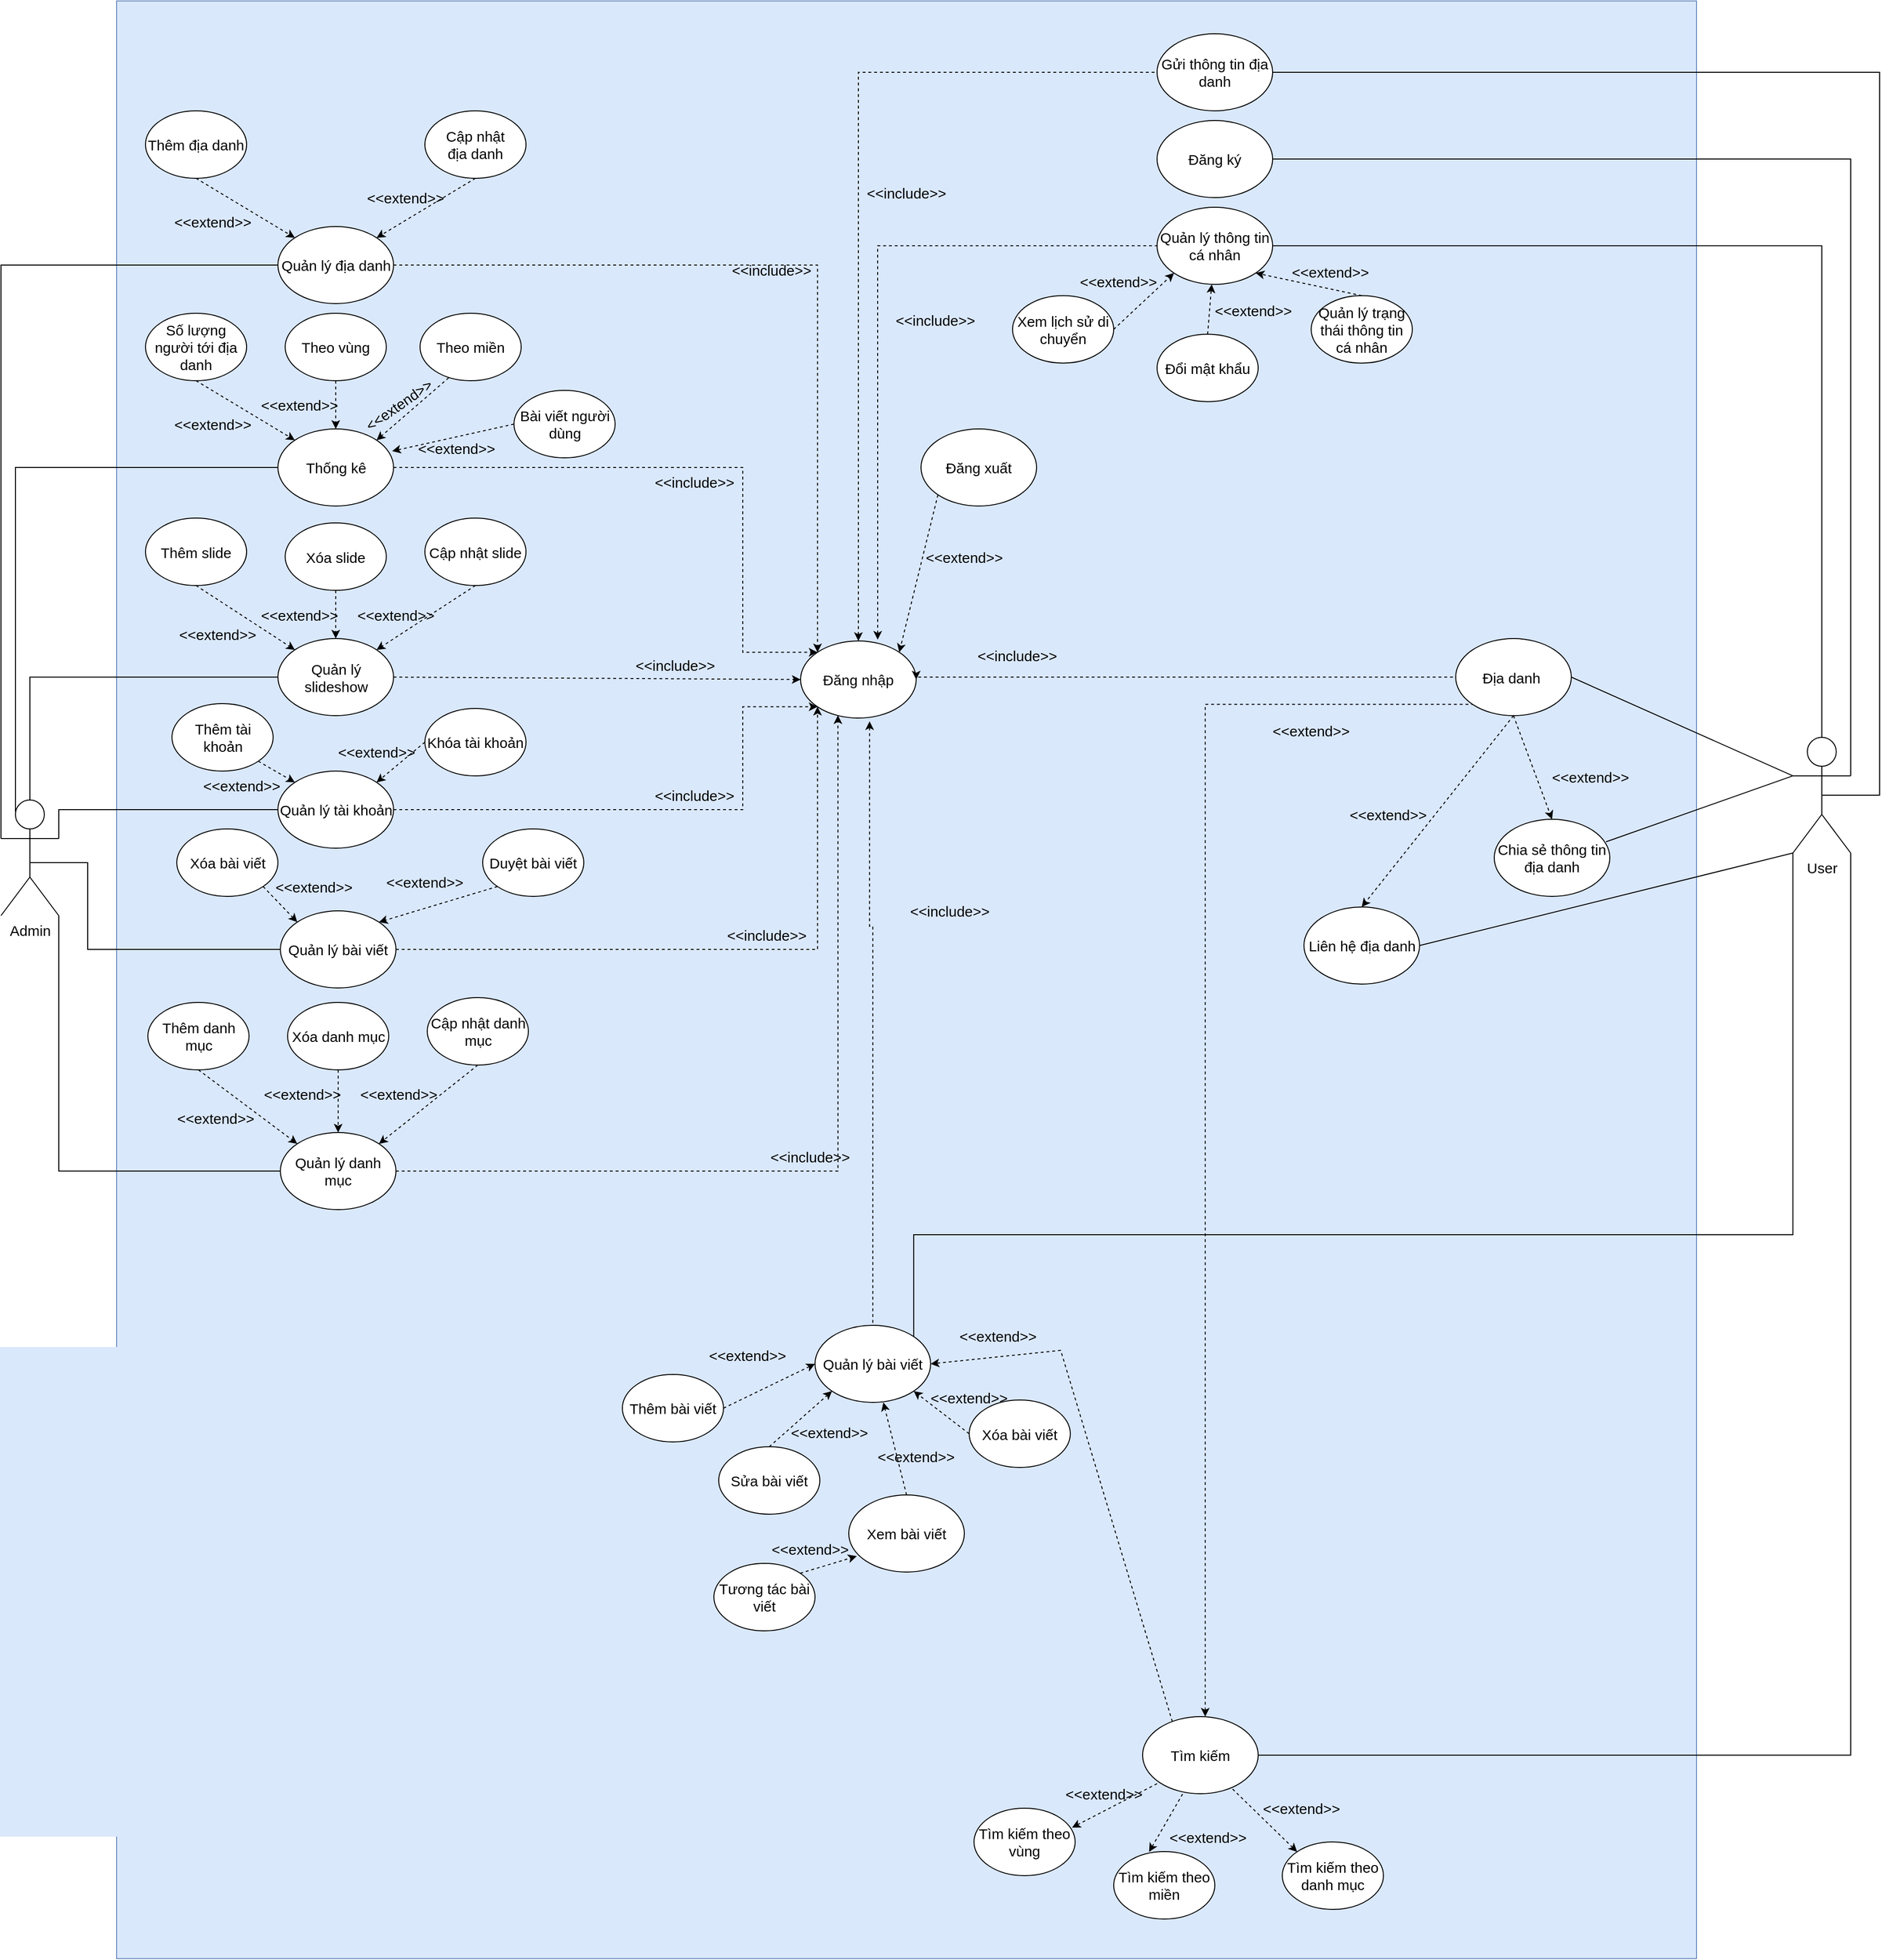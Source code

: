 <mxfile version="15.9.6" type="github" pages="4">
  <diagram id="ZoCcm9P61qJxw9AB6gbg" name="Use_Case">
    <mxGraphModel dx="1607" dy="1792" grid="1" gridSize="10" guides="1" tooltips="1" connect="1" arrows="1" fold="1" page="1" pageScale="1" pageWidth="827" pageHeight="1169" math="0" shadow="0">
      <root>
        <mxCell id="0" />
        <mxCell id="1" parent="0" />
        <mxCell id="cfHNII8UEnAriDM6BA4c-7" value="" style="rounded=0;whiteSpace=wrap;html=1;fontSize=15;fillColor=#dae8fc;strokeColor=#6c8ebf;" parent="1" vertex="1">
          <mxGeometry x="130" y="-940" width="1640" height="2031" as="geometry" />
        </mxCell>
        <mxCell id="fL3uRtifyiYJJLekXlYE-1" value="Admin" style="shape=umlActor;verticalLabelPosition=bottom;verticalAlign=top;html=1;outlineConnect=0;fontSize=15;" parent="1" vertex="1">
          <mxGeometry x="10" y="-111" width="60" height="120" as="geometry" />
        </mxCell>
        <mxCell id="cfHNII8UEnAriDM6BA4c-1" value="User" style="shape=umlActor;verticalLabelPosition=bottom;verticalAlign=top;html=1;outlineConnect=0;fontSize=15;" parent="1" vertex="1">
          <mxGeometry x="1870" y="-176" width="60" height="120" as="geometry" />
        </mxCell>
        <mxCell id="cfHNII8UEnAriDM6BA4c-2" value="Đăng ký" style="ellipse;whiteSpace=wrap;html=1;fontSize=15;" parent="1" vertex="1">
          <mxGeometry x="1210" y="-816" width="120" height="80" as="geometry" />
        </mxCell>
        <mxCell id="cfHNII8UEnAriDM6BA4c-3" value="Đăng nhập" style="ellipse;whiteSpace=wrap;html=1;fontSize=15;" parent="1" vertex="1">
          <mxGeometry x="840" y="-276" width="120" height="80" as="geometry" />
        </mxCell>
        <mxCell id="cfHNII8UEnAriDM6BA4c-4" value="Quản lý thông tin cá nhân" style="ellipse;whiteSpace=wrap;html=1;fontSize=15;" parent="1" vertex="1">
          <mxGeometry x="1210" y="-726" width="120" height="80" as="geometry" />
        </mxCell>
        <mxCell id="cfHNII8UEnAriDM6BA4c-5" value="Đổi mật khẩu" style="ellipse;whiteSpace=wrap;html=1;fontSize=15;" parent="1" vertex="1">
          <mxGeometry x="1210" y="-594.28" width="105" height="70" as="geometry" />
        </mxCell>
        <mxCell id="cfHNII8UEnAriDM6BA4c-6" value="" style="endArrow=none;html=1;rounded=0;fontSize=15;entryX=1;entryY=0.333;entryDx=0;entryDy=0;entryPerimeter=0;exitX=1;exitY=0.5;exitDx=0;exitDy=0;edgeStyle=orthogonalEdgeStyle;" parent="1" source="cfHNII8UEnAriDM6BA4c-2" target="cfHNII8UEnAriDM6BA4c-1" edge="1">
          <mxGeometry width="50" height="50" relative="1" as="geometry">
            <mxPoint x="1420" y="-506" as="sourcePoint" />
            <mxPoint x="1470" y="-556" as="targetPoint" />
            <Array as="points">
              <mxPoint x="1930" y="-776" />
            </Array>
          </mxGeometry>
        </mxCell>
        <mxCell id="cfHNII8UEnAriDM6BA4c-8" value="Đăng xuất" style="ellipse;whiteSpace=wrap;html=1;fontSize=15;" parent="1" vertex="1">
          <mxGeometry x="965" y="-496" width="120" height="80" as="geometry" />
        </mxCell>
        <mxCell id="cfHNII8UEnAriDM6BA4c-13" value="Quản lý trạng thái thông tin cá nhân" style="ellipse;whiteSpace=wrap;html=1;fontSize=15;" parent="1" vertex="1">
          <mxGeometry x="1370" y="-634.28" width="105" height="70" as="geometry" />
        </mxCell>
        <mxCell id="cfHNII8UEnAriDM6BA4c-19" value="" style="endArrow=none;html=1;rounded=0;fontSize=15;exitX=1;exitY=0.5;exitDx=0;exitDy=0;edgeStyle=orthogonalEdgeStyle;entryX=0.5;entryY=0;entryDx=0;entryDy=0;entryPerimeter=0;" parent="1" source="cfHNII8UEnAriDM6BA4c-4" target="cfHNII8UEnAriDM6BA4c-1" edge="1">
          <mxGeometry width="50" height="50" relative="1" as="geometry">
            <mxPoint x="1470" y="-616" as="sourcePoint" />
            <mxPoint x="1860" y="-300" as="targetPoint" />
            <Array as="points">
              <mxPoint x="1900" y="-686" />
            </Array>
          </mxGeometry>
        </mxCell>
        <mxCell id="cfHNII8UEnAriDM6BA4c-20" value="" style="endArrow=classic;dashed=1;html=1;rounded=0;fontSize=15;exitX=0.5;exitY=0;exitDx=0;exitDy=0;endFill=1;" parent="1" source="cfHNII8UEnAriDM6BA4c-5" target="cfHNII8UEnAriDM6BA4c-4" edge="1">
          <mxGeometry width="50" height="50" relative="1" as="geometry">
            <mxPoint x="1280" y="-754.28" as="sourcePoint" />
            <mxPoint x="1270" y="-694.28" as="targetPoint" />
          </mxGeometry>
        </mxCell>
        <mxCell id="cfHNII8UEnAriDM6BA4c-21" value="" style="endArrow=classic;dashed=1;html=1;rounded=0;fontSize=15;entryX=1;entryY=1;entryDx=0;entryDy=0;exitX=0.5;exitY=0;exitDx=0;exitDy=0;endFill=1;" parent="1" source="cfHNII8UEnAriDM6BA4c-13" target="cfHNII8UEnAriDM6BA4c-4" edge="1">
          <mxGeometry width="50" height="50" relative="1" as="geometry">
            <mxPoint x="1290" y="-744.28" as="sourcePoint" />
            <mxPoint x="1312.426" y="-705.996" as="targetPoint" />
          </mxGeometry>
        </mxCell>
        <mxCell id="cfHNII8UEnAriDM6BA4c-22" value="" style="endArrow=none;html=1;rounded=0;fontSize=15;entryX=0;entryY=1;entryDx=0;entryDy=0;entryPerimeter=0;exitX=1;exitY=0;exitDx=0;exitDy=0;edgeStyle=orthogonalEdgeStyle;" parent="1" source="uxEaz7zmO_6i6EAxezDt-14" target="cfHNII8UEnAriDM6BA4c-1" edge="1">
          <mxGeometry width="50" height="50" relative="1" as="geometry">
            <mxPoint x="1280" y="-486" as="sourcePoint" />
            <mxPoint x="1565" y="-294" as="targetPoint" />
            <Array as="points">
              <mxPoint x="957" y="340" />
              <mxPoint x="1870" y="340" />
            </Array>
          </mxGeometry>
        </mxCell>
        <mxCell id="cfHNII8UEnAriDM6BA4c-23" value="Tương tác bài viết" style="ellipse;whiteSpace=wrap;html=1;fontSize=15;" parent="1" vertex="1">
          <mxGeometry x="750" y="681" width="105" height="70" as="geometry" />
        </mxCell>
        <mxCell id="cfHNII8UEnAriDM6BA4c-25" value="Xem bài viết" style="ellipse;whiteSpace=wrap;html=1;fontSize=15;" parent="1" vertex="1">
          <mxGeometry x="890" y="610" width="120" height="80" as="geometry" />
        </mxCell>
        <mxCell id="cfHNII8UEnAriDM6BA4c-27" value="Địa danh&amp;nbsp;" style="ellipse;whiteSpace=wrap;html=1;fontSize=15;" parent="1" vertex="1">
          <mxGeometry x="1520" y="-278.5" width="120" height="80" as="geometry" />
        </mxCell>
        <mxCell id="cfHNII8UEnAriDM6BA4c-28" value="Chia sẻ thông tin địa danh" style="ellipse;whiteSpace=wrap;html=1;fontSize=15;" parent="1" vertex="1">
          <mxGeometry x="1560" y="-91" width="120" height="80" as="geometry" />
        </mxCell>
        <mxCell id="cfHNII8UEnAriDM6BA4c-29" value="" style="endArrow=classic;dashed=1;html=1;rounded=0;fontSize=15;entryX=0.069;entryY=0.794;entryDx=0;entryDy=0;exitX=1;exitY=0;exitDx=0;exitDy=0;endFill=1;entryPerimeter=0;" parent="1" source="cfHNII8UEnAriDM6BA4c-23" target="cfHNII8UEnAriDM6BA4c-25" edge="1">
          <mxGeometry width="50" height="50" relative="1" as="geometry">
            <mxPoint x="1325" y="-441" as="sourcePoint" />
            <mxPoint x="1397.574" y="-447.716" as="targetPoint" />
          </mxGeometry>
        </mxCell>
        <mxCell id="cfHNII8UEnAriDM6BA4c-32" value="Liên hệ địa danh" style="ellipse;whiteSpace=wrap;html=1;fontSize=15;" parent="1" vertex="1">
          <mxGeometry x="1362.5" width="120" height="80" as="geometry" />
        </mxCell>
        <mxCell id="cfHNII8UEnAriDM6BA4c-34" value="" style="endArrow=none;dashed=1;html=1;rounded=0;fontSize=15;entryX=0;entryY=0.5;entryDx=0;entryDy=0;endFill=0;edgeStyle=orthogonalEdgeStyle;exitX=0.667;exitY=-0.017;exitDx=0;exitDy=0;elbow=vertical;startArrow=classic;startFill=1;exitPerimeter=0;" parent="1" source="cfHNII8UEnAriDM6BA4c-3" target="cfHNII8UEnAriDM6BA4c-4" edge="1">
          <mxGeometry width="50" height="50" relative="1" as="geometry">
            <mxPoint x="880" y="-236" as="sourcePoint" />
            <mxPoint x="1220" y="-616" as="targetPoint" />
            <Array as="points">
              <mxPoint x="920" y="-686" />
            </Array>
          </mxGeometry>
        </mxCell>
        <mxCell id="cfHNII8UEnAriDM6BA4c-35" value="" style="endArrow=none;dashed=1;html=1;rounded=0;fontSize=15;entryX=0.5;entryY=0;entryDx=0;entryDy=0;endFill=0;edgeStyle=orthogonalEdgeStyle;exitX=0.597;exitY=1.042;exitDx=0;exitDy=0;startArrow=classic;startFill=1;exitPerimeter=0;" parent="1" source="cfHNII8UEnAriDM6BA4c-3" target="uxEaz7zmO_6i6EAxezDt-14" edge="1">
          <mxGeometry width="50" height="50" relative="1" as="geometry">
            <mxPoint x="890" y="-246" as="sourcePoint" />
            <mxPoint x="1210" y="-476" as="targetPoint" />
            <Array as="points">
              <mxPoint x="912" y="20" />
              <mxPoint x="915" y="20" />
            </Array>
          </mxGeometry>
        </mxCell>
        <mxCell id="cfHNII8UEnAriDM6BA4c-37" value="" style="endArrow=none;dashed=1;html=1;rounded=0;fontSize=15;entryX=0;entryY=0.5;entryDx=0;entryDy=0;endFill=0;edgeStyle=orthogonalEdgeStyle;startArrow=classic;startFill=1;exitX=1;exitY=0.5;exitDx=0;exitDy=0;" parent="1" source="cfHNII8UEnAriDM6BA4c-3" target="cfHNII8UEnAriDM6BA4c-27" edge="1">
          <mxGeometry width="50" height="50" relative="1" as="geometry">
            <mxPoint x="1000" y="-238" as="sourcePoint" />
            <mxPoint x="1220" y="-256" as="targetPoint" />
            <Array as="points">
              <mxPoint x="960" y="-238" />
            </Array>
          </mxGeometry>
        </mxCell>
        <mxCell id="cfHNII8UEnAriDM6BA4c-44" value="Tìm kiếm" style="ellipse;whiteSpace=wrap;html=1;fontSize=15;" parent="1" vertex="1">
          <mxGeometry x="1195" y="840" width="120" height="80" as="geometry" />
        </mxCell>
        <mxCell id="cfHNII8UEnAriDM6BA4c-48" value="&amp;lt;&amp;lt;extend&amp;gt;&amp;gt;" style="text;html=1;strokeColor=none;fillColor=none;align=center;verticalAlign=middle;whiteSpace=wrap;rounded=0;fontSize=15;rotation=0;" parent="1" vertex="1">
          <mxGeometry x="930" y="555" width="60" height="30" as="geometry" />
        </mxCell>
        <mxCell id="cfHNII8UEnAriDM6BA4c-49" value="&amp;lt;&amp;lt;extend&amp;gt;&amp;gt;" style="text;html=1;strokeColor=none;fillColor=none;align=center;verticalAlign=middle;whiteSpace=wrap;rounded=0;fontSize=15;rotation=0;" parent="1" vertex="1">
          <mxGeometry x="1140" y="-664.28" width="60" height="30" as="geometry" />
        </mxCell>
        <mxCell id="cfHNII8UEnAriDM6BA4c-50" value="&amp;lt;&amp;lt;extend&amp;gt;&amp;gt;" style="text;html=1;strokeColor=none;fillColor=none;align=center;verticalAlign=middle;whiteSpace=wrap;rounded=0;fontSize=15;rotation=0;" parent="1" vertex="1">
          <mxGeometry x="1360" y="-674.28" width="60" height="30" as="geometry" />
        </mxCell>
        <mxCell id="cfHNII8UEnAriDM6BA4c-52" value="&amp;lt;&amp;lt;extend&amp;gt;&amp;gt;" style="text;html=1;strokeColor=none;fillColor=none;align=center;verticalAlign=middle;whiteSpace=wrap;rounded=0;fontSize=15;rotation=0;" parent="1" vertex="1">
          <mxGeometry x="1630" y="-150" width="60" height="30" as="geometry" />
        </mxCell>
        <mxCell id="cfHNII8UEnAriDM6BA4c-53" value="&amp;lt;&amp;lt;extend&amp;gt;&amp;gt;" style="text;html=1;strokeColor=none;fillColor=none;align=center;verticalAlign=middle;whiteSpace=wrap;rounded=0;fontSize=15;rotation=0;" parent="1" vertex="1">
          <mxGeometry x="1420" y="-111" width="60" height="30" as="geometry" />
        </mxCell>
        <mxCell id="cfHNII8UEnAriDM6BA4c-56" value="&amp;lt;&amp;lt;include&amp;gt;&amp;gt;" style="text;html=1;strokeColor=none;fillColor=none;align=center;verticalAlign=middle;whiteSpace=wrap;rounded=0;fontSize=15;rotation=0;" parent="1" vertex="1">
          <mxGeometry x="965" y="-11" width="60" height="30" as="geometry" />
        </mxCell>
        <mxCell id="cfHNII8UEnAriDM6BA4c-57" value="&amp;lt;&amp;lt;include&amp;gt;&amp;gt;" style="text;html=1;strokeColor=none;fillColor=none;align=center;verticalAlign=middle;whiteSpace=wrap;rounded=0;fontSize=15;rotation=0;" parent="1" vertex="1">
          <mxGeometry x="950" y="-624.28" width="60" height="30" as="geometry" />
        </mxCell>
        <mxCell id="cfHNII8UEnAriDM6BA4c-59" value="&amp;lt;&amp;lt;include&amp;gt;&amp;gt;" style="text;html=1;strokeColor=none;fillColor=none;align=center;verticalAlign=middle;whiteSpace=wrap;rounded=0;fontSize=15;rotation=0;" parent="1" vertex="1">
          <mxGeometry x="1035" y="-276" width="60" height="30" as="geometry" />
        </mxCell>
        <mxCell id="cfHNII8UEnAriDM6BA4c-60" value="&amp;lt;&amp;lt;extend&amp;gt;&amp;gt;" style="text;html=1;strokeColor=none;fillColor=none;align=center;verticalAlign=middle;whiteSpace=wrap;rounded=0;fontSize=15;rotation=0;" parent="1" vertex="1">
          <mxGeometry x="980" y="-380" width="60" height="34" as="geometry" />
        </mxCell>
        <mxCell id="qRmpvrgM4rmU2NHmgTyy-1" value="Quản lý địa danh" style="ellipse;whiteSpace=wrap;html=1;fontSize=15;" parent="1" vertex="1">
          <mxGeometry x="297.5" y="-706" width="120" height="80" as="geometry" />
        </mxCell>
        <mxCell id="qRmpvrgM4rmU2NHmgTyy-2" value="Thêm địa danh" style="ellipse;whiteSpace=wrap;html=1;fontSize=15;" parent="1" vertex="1">
          <mxGeometry x="160" y="-826" width="105" height="70" as="geometry" />
        </mxCell>
        <mxCell id="qRmpvrgM4rmU2NHmgTyy-4" value="Cập nhật&lt;br&gt;địa danh" style="ellipse;whiteSpace=wrap;html=1;fontSize=15;" parent="1" vertex="1">
          <mxGeometry x="450" y="-826" width="105" height="70" as="geometry" />
        </mxCell>
        <mxCell id="qRmpvrgM4rmU2NHmgTyy-6" value="" style="endArrow=classic;dashed=1;html=1;rounded=0;fontSize=15;entryX=1;entryY=0;entryDx=0;entryDy=0;exitX=0.5;exitY=1;exitDx=0;exitDy=0;endFill=1;" parent="1" source="qRmpvrgM4rmU2NHmgTyy-4" target="qRmpvrgM4rmU2NHmgTyy-1" edge="1">
          <mxGeometry width="50" height="50" relative="1" as="geometry">
            <mxPoint x="367.5" y="-746" as="sourcePoint" />
            <mxPoint x="367.5" y="-676" as="targetPoint" />
          </mxGeometry>
        </mxCell>
        <mxCell id="qRmpvrgM4rmU2NHmgTyy-7" value="" style="endArrow=classic;dashed=1;html=1;rounded=0;fontSize=15;entryX=0;entryY=0;entryDx=0;entryDy=0;exitX=0.5;exitY=1;exitDx=0;exitDy=0;endFill=1;" parent="1" source="qRmpvrgM4rmU2NHmgTyy-2" target="qRmpvrgM4rmU2NHmgTyy-1" edge="1">
          <mxGeometry width="50" height="50" relative="1" as="geometry">
            <mxPoint x="377.5" y="-736" as="sourcePoint" />
            <mxPoint x="377.5" y="-666" as="targetPoint" />
          </mxGeometry>
        </mxCell>
        <mxCell id="qRmpvrgM4rmU2NHmgTyy-8" value="Thống kê" style="ellipse;whiteSpace=wrap;html=1;fontSize=15;" parent="1" vertex="1">
          <mxGeometry x="297.5" y="-496" width="120" height="80" as="geometry" />
        </mxCell>
        <mxCell id="qRmpvrgM4rmU2NHmgTyy-9" value="Duyệt bài viết" style="ellipse;whiteSpace=wrap;html=1;fontSize=15;" parent="1" vertex="1">
          <mxGeometry x="510" y="-81" width="105" height="70" as="geometry" />
        </mxCell>
        <mxCell id="qRmpvrgM4rmU2NHmgTyy-10" value="" style="endArrow=classic;dashed=1;html=1;rounded=0;fontSize=15;exitX=0;exitY=1;exitDx=0;exitDy=0;endFill=1;entryX=1;entryY=0;entryDx=0;entryDy=0;" parent="1" source="qRmpvrgM4rmU2NHmgTyy-9" target="LSRM4u0SAl1MgefFADMd-12" edge="1">
          <mxGeometry width="50" height="50" relative="1" as="geometry">
            <mxPoint x="627.5" y="-11" as="sourcePoint" />
            <mxPoint x="504.926" y="40.716" as="targetPoint" />
          </mxGeometry>
        </mxCell>
        <mxCell id="qRmpvrgM4rmU2NHmgTyy-11" value="Gửi thông tin địa danh" style="ellipse;whiteSpace=wrap;html=1;fontSize=15;" parent="1" vertex="1">
          <mxGeometry x="1210" y="-906" width="120" height="80" as="geometry" />
        </mxCell>
        <mxCell id="qRmpvrgM4rmU2NHmgTyy-12" value="" style="endArrow=none;html=1;rounded=0;fontSize=15;exitX=1;exitY=0.5;exitDx=0;exitDy=0;edgeStyle=orthogonalEdgeStyle;entryX=0.5;entryY=0.5;entryDx=0;entryDy=0;entryPerimeter=0;" parent="1" source="qRmpvrgM4rmU2NHmgTyy-11" target="cfHNII8UEnAriDM6BA4c-1" edge="1">
          <mxGeometry width="50" height="50" relative="1" as="geometry">
            <mxPoint x="1340" y="-586" as="sourcePoint" />
            <mxPoint x="1580" y="-126" as="targetPoint" />
            <Array as="points">
              <mxPoint x="1960" y="-866" />
              <mxPoint x="1960" y="-116" />
            </Array>
          </mxGeometry>
        </mxCell>
        <mxCell id="qRmpvrgM4rmU2NHmgTyy-14" value="" style="endArrow=none;dashed=1;html=1;rounded=0;fontSize=15;entryX=0;entryY=0.5;entryDx=0;entryDy=0;endFill=0;edgeStyle=orthogonalEdgeStyle;exitX=0.5;exitY=0;exitDx=0;exitDy=0;elbow=vertical;startArrow=classic;startFill=1;" parent="1" source="cfHNII8UEnAriDM6BA4c-3" target="qRmpvrgM4rmU2NHmgTyy-11" edge="1">
          <mxGeometry width="50" height="50" relative="1" as="geometry">
            <mxPoint x="952.426" y="-254.284" as="sourcePoint" />
            <mxPoint x="1220" y="-466" as="targetPoint" />
            <Array as="points">
              <mxPoint x="900" y="-866" />
            </Array>
          </mxGeometry>
        </mxCell>
        <mxCell id="qRmpvrgM4rmU2NHmgTyy-15" value="&amp;lt;&amp;lt;include&amp;gt;&amp;gt;" style="text;html=1;strokeColor=none;fillColor=none;align=center;verticalAlign=middle;whiteSpace=wrap;rounded=0;fontSize=15;rotation=0;" parent="1" vertex="1">
          <mxGeometry x="920" y="-756" width="60" height="30" as="geometry" />
        </mxCell>
        <mxCell id="qRmpvrgM4rmU2NHmgTyy-17" value="Số lượng người tới địa danh" style="ellipse;whiteSpace=wrap;html=1;fontSize=15;" parent="1" vertex="1">
          <mxGeometry x="160" y="-616" width="105" height="70" as="geometry" />
        </mxCell>
        <mxCell id="qRmpvrgM4rmU2NHmgTyy-18" value="Theo vùng&lt;span style=&quot;color: rgba(0 , 0 , 0 , 0) ; font-family: monospace ; font-size: 0px&quot;&gt;%3CmxGraphModel%3E%3Croot%3E%3CmxCell%20id%3D%220%22%2F%3E%3CmxCell%20id%3D%221%22%20parent%3D%220%22%2F%3E%3CmxCell%20id%3D%222%22%20value%3D%22S%E1%BB%91%20l%C6%B0%E1%BB%A3ng%20ng%C6%B0%E1%BB%9Di%20t%E1%BB%9Bi%20%C4%91%E1%BB%8Ba%20danh%22%20style%3D%22ellipse%3BwhiteSpace%3Dwrap%3Bhtml%3D1%3BfontSize%3D15%3B%22%20vertex%3D%221%22%20parent%3D%221%22%3E%3CmxGeometry%20x%3D%22225%22%20y%3D%22240%22%20width%3D%22105%22%20height%3D%2270%22%20as%3D%22geometry%22%2F%3E%3C%2FmxCell%3E%3C%2Froot%3E%3C%2FmxGraphModel%3E&lt;/span&gt;" style="ellipse;whiteSpace=wrap;html=1;fontSize=15;" parent="1" vertex="1">
          <mxGeometry x="305" y="-616" width="105" height="70" as="geometry" />
        </mxCell>
        <mxCell id="qRmpvrgM4rmU2NHmgTyy-19" value="Bài viết người dùng" style="ellipse;whiteSpace=wrap;html=1;fontSize=15;" parent="1" vertex="1">
          <mxGeometry x="542.5" y="-536" width="105" height="70" as="geometry" />
        </mxCell>
        <mxCell id="qRmpvrgM4rmU2NHmgTyy-20" value="" style="endArrow=classic;dashed=1;html=1;rounded=0;fontSize=15;entryX=0;entryY=0;entryDx=0;entryDy=0;exitX=0.5;exitY=1;exitDx=0;exitDy=0;endFill=1;" parent="1" source="qRmpvrgM4rmU2NHmgTyy-17" target="qRmpvrgM4rmU2NHmgTyy-8" edge="1">
          <mxGeometry width="50" height="50" relative="1" as="geometry">
            <mxPoint x="222.5" y="-776" as="sourcePoint" />
            <mxPoint x="325.074" y="-694.284" as="targetPoint" />
          </mxGeometry>
        </mxCell>
        <mxCell id="qRmpvrgM4rmU2NHmgTyy-21" value="" style="endArrow=classic;dashed=1;html=1;rounded=0;fontSize=15;entryX=0.5;entryY=0;entryDx=0;entryDy=0;exitX=0.5;exitY=1;exitDx=0;exitDy=0;endFill=1;" parent="1" source="qRmpvrgM4rmU2NHmgTyy-18" target="qRmpvrgM4rmU2NHmgTyy-8" edge="1">
          <mxGeometry width="50" height="50" relative="1" as="geometry">
            <mxPoint x="367.5" y="-776" as="sourcePoint" />
            <mxPoint x="367.5" y="-706" as="targetPoint" />
          </mxGeometry>
        </mxCell>
        <mxCell id="qRmpvrgM4rmU2NHmgTyy-22" value="" style="endArrow=classic;dashed=1;html=1;rounded=0;fontSize=15;entryX=0.988;entryY=0.288;entryDx=0;entryDy=0;exitX=0;exitY=0.5;exitDx=0;exitDy=0;endFill=1;entryPerimeter=0;" parent="1" source="qRmpvrgM4rmU2NHmgTyy-19" target="qRmpvrgM4rmU2NHmgTyy-8" edge="1">
          <mxGeometry width="50" height="50" relative="1" as="geometry">
            <mxPoint x="377.5" y="-766" as="sourcePoint" />
            <mxPoint x="377.5" y="-696" as="targetPoint" />
          </mxGeometry>
        </mxCell>
        <mxCell id="qRmpvrgM4rmU2NHmgTyy-23" value="Xem lịch sử di chuyển" style="ellipse;whiteSpace=wrap;html=1;fontSize=15;" parent="1" vertex="1">
          <mxGeometry x="1060" y="-634.28" width="105" height="70" as="geometry" />
        </mxCell>
        <mxCell id="qRmpvrgM4rmU2NHmgTyy-24" value="" style="endArrow=classic;dashed=1;html=1;rounded=0;fontSize=15;entryX=0;entryY=1;entryDx=0;entryDy=0;exitX=1;exitY=0.5;exitDx=0;exitDy=0;endFill=1;" parent="1" source="qRmpvrgM4rmU2NHmgTyy-23" target="cfHNII8UEnAriDM6BA4c-4" edge="1">
          <mxGeometry width="50" height="50" relative="1" as="geometry">
            <mxPoint x="1165.0" y="-569.28" as="sourcePoint" />
            <mxPoint x="1227.574" y="-705.996" as="targetPoint" />
          </mxGeometry>
        </mxCell>
        <mxCell id="qRmpvrgM4rmU2NHmgTyy-25" value="&amp;lt;&amp;lt;extend&amp;gt;&amp;gt;" style="text;html=1;strokeColor=none;fillColor=none;align=center;verticalAlign=middle;whiteSpace=wrap;rounded=0;fontSize=15;rotation=0;" parent="1" vertex="1">
          <mxGeometry x="1280" y="-634.28" width="60" height="30" as="geometry" />
        </mxCell>
        <mxCell id="qRmpvrgM4rmU2NHmgTyy-27" value="&amp;lt;&amp;lt;extend&amp;gt;&amp;gt;" style="text;html=1;strokeColor=none;fillColor=none;align=center;verticalAlign=middle;whiteSpace=wrap;rounded=0;fontSize=15;rotation=0;" parent="1" vertex="1">
          <mxGeometry x="200" y="-726" width="60" height="30" as="geometry" />
        </mxCell>
        <mxCell id="qRmpvrgM4rmU2NHmgTyy-28" value="&amp;lt;&amp;lt;extend&amp;gt;&amp;gt;" style="text;html=1;strokeColor=none;fillColor=none;align=center;verticalAlign=middle;whiteSpace=wrap;rounded=0;fontSize=15;rotation=0;" parent="1" vertex="1">
          <mxGeometry x="400" y="-751" width="60" height="30" as="geometry" />
        </mxCell>
        <mxCell id="qRmpvrgM4rmU2NHmgTyy-29" value="&amp;lt;&amp;lt;extend&amp;gt;&amp;gt;" style="text;html=1;strokeColor=none;fillColor=none;align=center;verticalAlign=middle;whiteSpace=wrap;rounded=0;fontSize=15;rotation=0;" parent="1" vertex="1">
          <mxGeometry x="420" y="-41" width="60" height="30" as="geometry" />
        </mxCell>
        <mxCell id="qRmpvrgM4rmU2NHmgTyy-30" value="&amp;lt;&amp;lt;extend&amp;gt;&amp;gt;" style="text;html=1;strokeColor=none;fillColor=none;align=center;verticalAlign=middle;whiteSpace=wrap;rounded=0;fontSize=15;rotation=0;" parent="1" vertex="1">
          <mxGeometry x="200" y="-516" width="60" height="30" as="geometry" />
        </mxCell>
        <mxCell id="qRmpvrgM4rmU2NHmgTyy-31" value="&amp;lt;&amp;lt;extend&amp;gt;&amp;gt;" style="text;html=1;strokeColor=none;fillColor=none;align=center;verticalAlign=middle;whiteSpace=wrap;rounded=0;fontSize=15;rotation=0;" parent="1" vertex="1">
          <mxGeometry x="290" y="-536" width="60" height="30" as="geometry" />
        </mxCell>
        <mxCell id="qRmpvrgM4rmU2NHmgTyy-32" value="&amp;lt;&amp;lt;extend&amp;gt;&amp;gt;" style="text;html=1;strokeColor=none;fillColor=none;align=center;verticalAlign=middle;whiteSpace=wrap;rounded=0;fontSize=15;rotation=0;" parent="1" vertex="1">
          <mxGeometry x="452.5" y="-491" width="60" height="30" as="geometry" />
        </mxCell>
        <mxCell id="qRmpvrgM4rmU2NHmgTyy-33" value="Quản lý slideshow" style="ellipse;whiteSpace=wrap;html=1;fontSize=15;" parent="1" vertex="1">
          <mxGeometry x="297.5" y="-278.5" width="120" height="80" as="geometry" />
        </mxCell>
        <mxCell id="qRmpvrgM4rmU2NHmgTyy-34" value="Thêm slide" style="ellipse;whiteSpace=wrap;html=1;fontSize=15;" parent="1" vertex="1">
          <mxGeometry x="160" y="-403.5" width="105" height="70" as="geometry" />
        </mxCell>
        <mxCell id="qRmpvrgM4rmU2NHmgTyy-35" value="Xóa slide" style="ellipse;whiteSpace=wrap;html=1;fontSize=15;" parent="1" vertex="1">
          <mxGeometry x="305" y="-398.5" width="105" height="70" as="geometry" />
        </mxCell>
        <mxCell id="qRmpvrgM4rmU2NHmgTyy-37" value="Quản lý danh mục" style="ellipse;whiteSpace=wrap;html=1;fontSize=15;" parent="1" vertex="1">
          <mxGeometry x="300" y="234" width="120" height="80" as="geometry" />
        </mxCell>
        <mxCell id="qRmpvrgM4rmU2NHmgTyy-38" value="" style="endArrow=classic;dashed=1;html=1;rounded=0;fontSize=15;entryX=0;entryY=0;entryDx=0;entryDy=0;exitX=0.5;exitY=1;exitDx=0;exitDy=0;endFill=1;" parent="1" source="qRmpvrgM4rmU2NHmgTyy-34" target="qRmpvrgM4rmU2NHmgTyy-33" edge="1">
          <mxGeometry width="50" height="50" relative="1" as="geometry">
            <mxPoint x="512.5" y="-583.5" as="sourcePoint" />
            <mxPoint x="409.926" y="-501.784" as="targetPoint" />
          </mxGeometry>
        </mxCell>
        <mxCell id="qRmpvrgM4rmU2NHmgTyy-39" value="" style="endArrow=classic;dashed=1;html=1;rounded=0;fontSize=15;entryX=0.5;entryY=0;entryDx=0;entryDy=0;exitX=0.5;exitY=1;exitDx=0;exitDy=0;endFill=1;" parent="1" source="qRmpvrgM4rmU2NHmgTyy-35" target="qRmpvrgM4rmU2NHmgTyy-33" edge="1">
          <mxGeometry width="50" height="50" relative="1" as="geometry">
            <mxPoint x="522.5" y="-573.5" as="sourcePoint" />
            <mxPoint x="419.926" y="-491.784" as="targetPoint" />
          </mxGeometry>
        </mxCell>
        <mxCell id="qRmpvrgM4rmU2NHmgTyy-40" value="&amp;lt;&amp;lt;extend&amp;gt;&amp;gt;" style="text;html=1;strokeColor=none;fillColor=none;align=center;verticalAlign=middle;whiteSpace=wrap;rounded=0;fontSize=15;rotation=0;" parent="1" vertex="1">
          <mxGeometry x="205" y="-298.5" width="60" height="30" as="geometry" />
        </mxCell>
        <mxCell id="qRmpvrgM4rmU2NHmgTyy-41" value="&amp;lt;&amp;lt;extend&amp;gt;&amp;gt;" style="text;html=1;strokeColor=none;fillColor=none;align=center;verticalAlign=middle;whiteSpace=wrap;rounded=0;fontSize=15;rotation=0;" parent="1" vertex="1">
          <mxGeometry x="290" y="-318.5" width="60" height="30" as="geometry" />
        </mxCell>
        <mxCell id="qRmpvrgM4rmU2NHmgTyy-42" value="Thêm danh mục" style="ellipse;whiteSpace=wrap;html=1;fontSize=15;" parent="1" vertex="1">
          <mxGeometry x="162.5" y="99" width="105" height="70" as="geometry" />
        </mxCell>
        <mxCell id="qRmpvrgM4rmU2NHmgTyy-43" value="Xóa danh mục" style="ellipse;whiteSpace=wrap;html=1;fontSize=15;" parent="1" vertex="1">
          <mxGeometry x="307.5" y="99" width="105" height="70" as="geometry" />
        </mxCell>
        <mxCell id="qRmpvrgM4rmU2NHmgTyy-44" value="" style="endArrow=classic;dashed=1;html=1;rounded=0;fontSize=15;entryX=0.5;entryY=0;entryDx=0;entryDy=0;exitX=0.5;exitY=1;exitDx=0;exitDy=0;endFill=1;" parent="1" source="qRmpvrgM4rmU2NHmgTyy-43" target="qRmpvrgM4rmU2NHmgTyy-37" edge="1">
          <mxGeometry width="50" height="50" relative="1" as="geometry">
            <mxPoint x="515" y="-66" as="sourcePoint" />
            <mxPoint x="412.426" y="15.716" as="targetPoint" />
          </mxGeometry>
        </mxCell>
        <mxCell id="qRmpvrgM4rmU2NHmgTyy-45" value="" style="endArrow=classic;dashed=1;html=1;rounded=0;fontSize=15;entryX=0;entryY=0;entryDx=0;entryDy=0;exitX=0.5;exitY=1;exitDx=0;exitDy=0;endFill=1;" parent="1" source="qRmpvrgM4rmU2NHmgTyy-42" target="qRmpvrgM4rmU2NHmgTyy-37" edge="1">
          <mxGeometry width="50" height="50" relative="1" as="geometry">
            <mxPoint x="525" y="-56" as="sourcePoint" />
            <mxPoint x="422.426" y="25.716" as="targetPoint" />
          </mxGeometry>
        </mxCell>
        <mxCell id="qRmpvrgM4rmU2NHmgTyy-46" value="&amp;lt;&amp;lt;extend&amp;gt;&amp;gt;" style="text;html=1;strokeColor=none;fillColor=none;align=center;verticalAlign=middle;whiteSpace=wrap;rounded=0;fontSize=15;rotation=0;" parent="1" vertex="1">
          <mxGeometry x="292.5" y="179" width="60" height="30" as="geometry" />
        </mxCell>
        <mxCell id="qRmpvrgM4rmU2NHmgTyy-47" value="&amp;lt;&amp;lt;extend&amp;gt;&amp;gt;" style="text;html=1;strokeColor=none;fillColor=none;align=center;verticalAlign=middle;whiteSpace=wrap;rounded=0;fontSize=15;rotation=0;" parent="1" vertex="1">
          <mxGeometry x="202.5" y="204" width="60" height="30" as="geometry" />
        </mxCell>
        <mxCell id="qRmpvrgM4rmU2NHmgTyy-48" value="" style="endArrow=none;html=1;rounded=0;fontSize=15;exitX=1;exitY=1;exitDx=0;exitDy=0;exitPerimeter=0;entryX=0;entryY=0.5;entryDx=0;entryDy=0;edgeStyle=orthogonalEdgeStyle;" parent="1" source="fL3uRtifyiYJJLekXlYE-1" target="qRmpvrgM4rmU2NHmgTyy-37" edge="1">
          <mxGeometry width="50" height="50" relative="1" as="geometry">
            <mxPoint x="450" y="-86" as="sourcePoint" />
            <mxPoint x="500" y="-136" as="targetPoint" />
          </mxGeometry>
        </mxCell>
        <mxCell id="qRmpvrgM4rmU2NHmgTyy-49" value="" style="endArrow=none;html=1;rounded=0;fontSize=15;exitX=0.5;exitY=0;exitDx=0;exitDy=0;exitPerimeter=0;entryX=0;entryY=0.5;entryDx=0;entryDy=0;edgeStyle=orthogonalEdgeStyle;" parent="1" source="fL3uRtifyiYJJLekXlYE-1" target="qRmpvrgM4rmU2NHmgTyy-33" edge="1">
          <mxGeometry width="50" height="50" relative="1" as="geometry">
            <mxPoint x="80" y="-46" as="sourcePoint" />
            <mxPoint x="307.5" y="154" as="targetPoint" />
          </mxGeometry>
        </mxCell>
        <mxCell id="qRmpvrgM4rmU2NHmgTyy-50" value="" style="endArrow=none;html=1;rounded=0;fontSize=15;entryX=0;entryY=0.5;entryDx=0;entryDy=0;edgeStyle=orthogonalEdgeStyle;exitX=0;exitY=0.333;exitDx=0;exitDy=0;exitPerimeter=0;" parent="1" source="fL3uRtifyiYJJLekXlYE-1" target="qRmpvrgM4rmU2NHmgTyy-1" edge="1">
          <mxGeometry width="50" height="50" relative="1" as="geometry">
            <mxPoint x="-30" y="-276" as="sourcePoint" />
            <mxPoint x="307.5" y="-106" as="targetPoint" />
            <Array as="points">
              <mxPoint x="10" y="-666" />
            </Array>
          </mxGeometry>
        </mxCell>
        <mxCell id="qRmpvrgM4rmU2NHmgTyy-51" value="" style="endArrow=none;html=1;rounded=0;fontSize=15;entryX=0;entryY=0.5;entryDx=0;entryDy=0;edgeStyle=orthogonalEdgeStyle;exitX=0.25;exitY=0.1;exitDx=0;exitDy=0;exitPerimeter=0;" parent="1" source="fL3uRtifyiYJJLekXlYE-1" target="qRmpvrgM4rmU2NHmgTyy-8" edge="1">
          <mxGeometry width="50" height="50" relative="1" as="geometry">
            <mxPoint x="20" y="-126" as="sourcePoint" />
            <mxPoint x="307.5" y="-566" as="targetPoint" />
            <Array as="points">
              <mxPoint x="25" y="-456" />
            </Array>
          </mxGeometry>
        </mxCell>
        <mxCell id="LSRM4u0SAl1MgefFADMd-1" value="Cập nhật slide" style="ellipse;whiteSpace=wrap;html=1;fontSize=15;" parent="1" vertex="1">
          <mxGeometry x="450" y="-403.5" width="105" height="70" as="geometry" />
        </mxCell>
        <mxCell id="LSRM4u0SAl1MgefFADMd-3" value="" style="endArrow=classic;dashed=1;html=1;rounded=0;fontSize=15;entryX=1;entryY=0;entryDx=0;entryDy=0;exitX=0.5;exitY=1;exitDx=0;exitDy=0;endFill=1;" parent="1" source="LSRM4u0SAl1MgefFADMd-1" target="qRmpvrgM4rmU2NHmgTyy-33" edge="1">
          <mxGeometry width="50" height="50" relative="1" as="geometry">
            <mxPoint x="222.5" y="-323.5" as="sourcePoint" />
            <mxPoint x="325.074" y="-246.784" as="targetPoint" />
          </mxGeometry>
        </mxCell>
        <mxCell id="LSRM4u0SAl1MgefFADMd-4" value="&amp;lt;&amp;lt;extend&amp;gt;&amp;gt;" style="text;html=1;strokeColor=none;fillColor=none;align=center;verticalAlign=middle;whiteSpace=wrap;rounded=0;fontSize=15;rotation=0;" parent="1" vertex="1">
          <mxGeometry x="390" y="-318.5" width="60" height="30" as="geometry" />
        </mxCell>
        <mxCell id="LSRM4u0SAl1MgefFADMd-5" value="Cập nhật danh mục" style="ellipse;whiteSpace=wrap;html=1;fontSize=15;" parent="1" vertex="1">
          <mxGeometry x="452.5" y="94" width="105" height="70" as="geometry" />
        </mxCell>
        <mxCell id="LSRM4u0SAl1MgefFADMd-6" value="" style="endArrow=classic;dashed=1;html=1;rounded=0;fontSize=15;entryX=1;entryY=0;entryDx=0;entryDy=0;exitX=0.5;exitY=1;exitDx=0;exitDy=0;endFill=1;" parent="1" source="LSRM4u0SAl1MgefFADMd-5" target="qRmpvrgM4rmU2NHmgTyy-37" edge="1">
          <mxGeometry width="50" height="50" relative="1" as="geometry">
            <mxPoint x="370.0" y="179" as="sourcePoint" />
            <mxPoint x="370.0" y="244" as="targetPoint" />
          </mxGeometry>
        </mxCell>
        <mxCell id="LSRM4u0SAl1MgefFADMd-7" value="&amp;lt;&amp;lt;extend&amp;gt;&amp;gt;" style="text;html=1;strokeColor=none;fillColor=none;align=center;verticalAlign=middle;whiteSpace=wrap;rounded=0;fontSize=15;rotation=0;" parent="1" vertex="1">
          <mxGeometry x="392.5" y="179" width="60" height="30" as="geometry" />
        </mxCell>
        <mxCell id="LSRM4u0SAl1MgefFADMd-8" value="Quản lý tài khoản" style="ellipse;whiteSpace=wrap;html=1;fontSize=15;" parent="1" vertex="1">
          <mxGeometry x="297.5" y="-141" width="120" height="80" as="geometry" />
        </mxCell>
        <mxCell id="LSRM4u0SAl1MgefFADMd-9" value="Khóa tài khoản" style="ellipse;whiteSpace=wrap;html=1;fontSize=15;" parent="1" vertex="1">
          <mxGeometry x="450" y="-206" width="105" height="70" as="geometry" />
        </mxCell>
        <mxCell id="LSRM4u0SAl1MgefFADMd-10" value="" style="endArrow=classic;dashed=1;html=1;rounded=0;fontSize=15;entryX=1;entryY=0;entryDx=0;entryDy=0;exitX=0;exitY=0.5;exitDx=0;exitDy=0;endFill=1;" parent="1" source="LSRM4u0SAl1MgefFADMd-9" target="LSRM4u0SAl1MgefFADMd-8" edge="1">
          <mxGeometry width="50" height="50" relative="1" as="geometry">
            <mxPoint x="512.5" y="-336" as="sourcePoint" />
            <mxPoint x="409.926" y="-269.284" as="targetPoint" />
          </mxGeometry>
        </mxCell>
        <mxCell id="LSRM4u0SAl1MgefFADMd-11" value="&amp;lt;&amp;lt;extend&amp;gt;&amp;gt;" style="text;html=1;strokeColor=none;fillColor=none;align=center;verticalAlign=middle;whiteSpace=wrap;rounded=0;fontSize=15;rotation=0;" parent="1" vertex="1">
          <mxGeometry x="370" y="-176" width="60" height="30" as="geometry" />
        </mxCell>
        <mxCell id="LSRM4u0SAl1MgefFADMd-12" value="Quản lý bài viết" style="ellipse;whiteSpace=wrap;html=1;fontSize=15;" parent="1" vertex="1">
          <mxGeometry x="300" y="4" width="120" height="80" as="geometry" />
        </mxCell>
        <mxCell id="LSRM4u0SAl1MgefFADMd-13" value="Xóa bài viết" style="ellipse;whiteSpace=wrap;html=1;fontSize=15;" parent="1" vertex="1">
          <mxGeometry x="192.5" y="-81" width="105" height="70" as="geometry" />
        </mxCell>
        <mxCell id="LSRM4u0SAl1MgefFADMd-14" value="" style="endArrow=classic;dashed=1;html=1;rounded=0;fontSize=15;entryX=0;entryY=0;entryDx=0;entryDy=0;exitX=1;exitY=1;exitDx=0;exitDy=0;endFill=1;" parent="1" source="LSRM4u0SAl1MgefFADMd-13" target="LSRM4u0SAl1MgefFADMd-12" edge="1">
          <mxGeometry width="50" height="50" relative="1" as="geometry">
            <mxPoint x="460.0" y="-181" as="sourcePoint" />
            <mxPoint x="409.926" y="-119.284" as="targetPoint" />
          </mxGeometry>
        </mxCell>
        <mxCell id="LSRM4u0SAl1MgefFADMd-15" value="&amp;lt;&amp;lt;extend&amp;gt;&amp;gt;" style="text;html=1;strokeColor=none;fillColor=none;align=center;verticalAlign=middle;whiteSpace=wrap;rounded=0;fontSize=15;rotation=0;" parent="1" vertex="1">
          <mxGeometry x="305" y="-36" width="60" height="30" as="geometry" />
        </mxCell>
        <mxCell id="LSRM4u0SAl1MgefFADMd-16" value="" style="endArrow=none;html=1;rounded=0;fontSize=15;exitX=1;exitY=0.333;exitDx=0;exitDy=0;exitPerimeter=0;entryX=0;entryY=0.5;entryDx=0;entryDy=0;edgeStyle=orthogonalEdgeStyle;" parent="1" source="fL3uRtifyiYJJLekXlYE-1" target="LSRM4u0SAl1MgefFADMd-8" edge="1">
          <mxGeometry width="50" height="50" relative="1" as="geometry">
            <mxPoint x="50" y="-121" as="sourcePoint" />
            <mxPoint x="307.5" y="-241" as="targetPoint" />
            <Array as="points">
              <mxPoint x="70" y="-101" />
            </Array>
          </mxGeometry>
        </mxCell>
        <mxCell id="LSRM4u0SAl1MgefFADMd-17" value="" style="endArrow=none;html=1;rounded=0;fontSize=15;exitX=0.5;exitY=0.5;exitDx=0;exitDy=0;exitPerimeter=0;entryX=0;entryY=0.5;entryDx=0;entryDy=0;edgeStyle=orthogonalEdgeStyle;" parent="1" source="fL3uRtifyiYJJLekXlYE-1" target="LSRM4u0SAl1MgefFADMd-12" edge="1">
          <mxGeometry width="50" height="50" relative="1" as="geometry">
            <mxPoint x="65" y="-109" as="sourcePoint" />
            <mxPoint x="307.5" y="-91" as="targetPoint" />
            <Array as="points">
              <mxPoint x="40" y="-46" />
              <mxPoint x="100" y="-46" />
              <mxPoint x="100" y="44" />
            </Array>
          </mxGeometry>
        </mxCell>
        <mxCell id="LSRM4u0SAl1MgefFADMd-19" value="" style="endArrow=classic;dashed=1;html=1;rounded=0;fontSize=15;exitX=1;exitY=0.5;exitDx=0;exitDy=0;endFill=1;entryX=0;entryY=0;entryDx=0;entryDy=0;edgeStyle=orthogonalEdgeStyle;" parent="1" source="qRmpvrgM4rmU2NHmgTyy-1" target="cfHNII8UEnAriDM6BA4c-3" edge="1">
          <mxGeometry width="50" height="50" relative="1" as="geometry">
            <mxPoint x="315.675" y="-711.054" as="sourcePoint" />
            <mxPoint x="150" y="-676" as="targetPoint" />
          </mxGeometry>
        </mxCell>
        <mxCell id="LSRM4u0SAl1MgefFADMd-20" value="" style="endArrow=classic;dashed=1;html=1;rounded=0;fontSize=15;exitX=1;exitY=0.5;exitDx=0;exitDy=0;endFill=1;entryX=0;entryY=0;entryDx=0;entryDy=0;edgeStyle=orthogonalEdgeStyle;" parent="1" source="qRmpvrgM4rmU2NHmgTyy-8" target="cfHNII8UEnAriDM6BA4c-3" edge="1">
          <mxGeometry width="50" height="50" relative="1" as="geometry">
            <mxPoint x="167.5" y="-666" as="sourcePoint" />
            <mxPoint x="867.574" y="-254.284" as="targetPoint" />
            <Array as="points">
              <mxPoint x="780" y="-456" />
              <mxPoint x="780" y="-264" />
            </Array>
          </mxGeometry>
        </mxCell>
        <mxCell id="LSRM4u0SAl1MgefFADMd-26" value="" style="endArrow=classic;dashed=1;html=1;rounded=0;fontSize=15;exitX=1;exitY=0.5;exitDx=0;exitDy=0;endFill=1;entryX=0;entryY=1;entryDx=0;entryDy=0;edgeStyle=orthogonalEdgeStyle;" parent="1" source="LSRM4u0SAl1MgefFADMd-8" target="cfHNII8UEnAriDM6BA4c-3" edge="1">
          <mxGeometry width="50" height="50" relative="1" as="geometry">
            <mxPoint x="190.0" y="-96" as="sourcePoint" />
            <mxPoint x="872.5" y="-93.5" as="targetPoint" />
            <Array as="points">
              <mxPoint x="780" y="-101" />
              <mxPoint x="780" y="-208" />
            </Array>
          </mxGeometry>
        </mxCell>
        <mxCell id="LSRM4u0SAl1MgefFADMd-27" value="" style="endArrow=classic;dashed=1;html=1;rounded=0;fontSize=15;exitX=1;exitY=0.5;exitDx=0;exitDy=0;endFill=1;entryX=0;entryY=1;entryDx=0;entryDy=0;edgeStyle=orthogonalEdgeStyle;" parent="1" source="LSRM4u0SAl1MgefFADMd-12" target="cfHNII8UEnAriDM6BA4c-3" edge="1">
          <mxGeometry width="50" height="50" relative="1" as="geometry">
            <mxPoint x="167.5" y="-91" as="sourcePoint" />
            <mxPoint x="867.574" y="-197.716" as="targetPoint" />
            <Array as="points">
              <mxPoint x="858" y="44" />
            </Array>
          </mxGeometry>
        </mxCell>
        <mxCell id="LSRM4u0SAl1MgefFADMd-28" value="" style="endArrow=classic;dashed=1;html=1;rounded=0;fontSize=15;exitX=1;exitY=0.5;exitDx=0;exitDy=0;endFill=1;entryX=0.323;entryY=0.964;entryDx=0;entryDy=0;edgeStyle=orthogonalEdgeStyle;entryPerimeter=0;" parent="1" source="qRmpvrgM4rmU2NHmgTyy-37" target="cfHNII8UEnAriDM6BA4c-3" edge="1">
          <mxGeometry width="50" height="50" relative="1" as="geometry">
            <mxPoint x="170" y="54" as="sourcePoint" />
            <mxPoint x="867.574" y="-197.716" as="targetPoint" />
            <Array as="points">
              <mxPoint x="879" y="274" />
            </Array>
          </mxGeometry>
        </mxCell>
        <mxCell id="LSRM4u0SAl1MgefFADMd-29" value="&amp;lt;&amp;lt;include&amp;gt;&amp;gt;" style="text;html=1;strokeColor=none;fillColor=none;align=center;verticalAlign=middle;whiteSpace=wrap;rounded=0;fontSize=15;rotation=0;" parent="1" vertex="1">
          <mxGeometry x="700" y="-131" width="60" height="30" as="geometry" />
        </mxCell>
        <mxCell id="LSRM4u0SAl1MgefFADMd-30" value="&amp;lt;&amp;lt;include&amp;gt;&amp;gt;" style="text;html=1;strokeColor=none;fillColor=none;align=center;verticalAlign=middle;whiteSpace=wrap;rounded=0;fontSize=15;rotation=0;" parent="1" vertex="1">
          <mxGeometry x="775" y="14" width="60" height="30" as="geometry" />
        </mxCell>
        <mxCell id="LSRM4u0SAl1MgefFADMd-31" value="&amp;lt;&amp;lt;include&amp;gt;&amp;gt;" style="text;html=1;strokeColor=none;fillColor=none;align=center;verticalAlign=middle;whiteSpace=wrap;rounded=0;fontSize=15;rotation=0;" parent="1" vertex="1">
          <mxGeometry x="820" y="244" width="60" height="30" as="geometry" />
        </mxCell>
        <mxCell id="LSRM4u0SAl1MgefFADMd-32" value="&amp;lt;&amp;lt;include&amp;gt;&amp;gt;" style="text;html=1;strokeColor=none;fillColor=none;align=center;verticalAlign=middle;whiteSpace=wrap;rounded=0;fontSize=15;rotation=0;" parent="1" vertex="1">
          <mxGeometry x="680" y="-266" width="60" height="30" as="geometry" />
        </mxCell>
        <mxCell id="LSRM4u0SAl1MgefFADMd-33" value="&amp;lt;&amp;lt;include&amp;gt;&amp;gt;" style="text;html=1;strokeColor=none;fillColor=none;align=center;verticalAlign=middle;whiteSpace=wrap;rounded=0;fontSize=15;rotation=0;" parent="1" vertex="1">
          <mxGeometry x="700" y="-456" width="60" height="30" as="geometry" />
        </mxCell>
        <mxCell id="LSRM4u0SAl1MgefFADMd-34" value="&amp;lt;&amp;lt;include&amp;gt;&amp;gt;" style="text;html=1;strokeColor=none;fillColor=none;align=center;verticalAlign=middle;whiteSpace=wrap;rounded=0;fontSize=15;rotation=0;" parent="1" vertex="1">
          <mxGeometry x="780" y="-676" width="60" height="30" as="geometry" />
        </mxCell>
        <mxCell id="LSRM4u0SAl1MgefFADMd-35" value="" style="endArrow=classic;dashed=1;html=1;rounded=0;fontSize=15;entryX=0;entryY=0.5;entryDx=0;entryDy=0;exitX=1;exitY=0.5;exitDx=0;exitDy=0;endFill=1;" parent="1" source="qRmpvrgM4rmU2NHmgTyy-33" target="cfHNII8UEnAriDM6BA4c-3" edge="1">
          <mxGeometry width="50" height="50" relative="1" as="geometry">
            <mxPoint x="512.5" y="-323.5" as="sourcePoint" />
            <mxPoint x="409.926" y="-256.784" as="targetPoint" />
          </mxGeometry>
        </mxCell>
        <mxCell id="LSRM4u0SAl1MgefFADMd-37" value="Tìm kiếm theo vùng" style="ellipse;whiteSpace=wrap;html=1;fontSize=15;" parent="1" vertex="1">
          <mxGeometry x="1020" y="935" width="105" height="70" as="geometry" />
        </mxCell>
        <mxCell id="LSRM4u0SAl1MgefFADMd-38" value="Tìm kiếm theo danh mục" style="ellipse;whiteSpace=wrap;html=1;fontSize=15;" parent="1" vertex="1">
          <mxGeometry x="1340" y="970" width="105" height="70" as="geometry" />
        </mxCell>
        <mxCell id="LSRM4u0SAl1MgefFADMd-40" value="" style="endArrow=none;dashed=1;html=1;rounded=0;exitX=0.969;exitY=0.288;exitDx=0;exitDy=0;entryX=0;entryY=1;entryDx=0;entryDy=0;startArrow=classic;startFill=1;exitPerimeter=0;" parent="1" source="LSRM4u0SAl1MgefFADMd-37" target="cfHNII8UEnAriDM6BA4c-44" edge="1">
          <mxGeometry width="50" height="50" relative="1" as="geometry">
            <mxPoint x="1100" y="596" as="sourcePoint" />
            <mxPoint x="1150" y="546" as="targetPoint" />
          </mxGeometry>
        </mxCell>
        <mxCell id="LSRM4u0SAl1MgefFADMd-41" value="" style="endArrow=none;dashed=1;html=1;rounded=0;exitX=0;exitY=0;exitDx=0;exitDy=0;entryX=0.766;entryY=0.921;entryDx=0;entryDy=0;startArrow=classic;startFill=1;entryPerimeter=0;" parent="1" source="LSRM4u0SAl1MgefFADMd-38" target="cfHNII8UEnAriDM6BA4c-44" edge="1">
          <mxGeometry width="50" height="50" relative="1" as="geometry">
            <mxPoint x="1207.574" y="662.716" as="sourcePoint" />
            <mxPoint x="1135.0" y="631" as="targetPoint" />
          </mxGeometry>
        </mxCell>
        <mxCell id="LSRM4u0SAl1MgefFADMd-42" value="&amp;lt;&amp;lt;extend&amp;gt;&amp;gt;" style="text;html=1;strokeColor=none;fillColor=none;align=center;verticalAlign=middle;whiteSpace=wrap;rounded=0;fontSize=15;rotation=0;" parent="1" vertex="1">
          <mxGeometry x="1125" y="905" width="60" height="30" as="geometry" />
        </mxCell>
        <mxCell id="LSRM4u0SAl1MgefFADMd-43" value="&amp;lt;&amp;lt;extend&amp;gt;&amp;gt;" style="text;html=1;strokeColor=none;fillColor=none;align=center;verticalAlign=middle;whiteSpace=wrap;rounded=0;fontSize=15;rotation=0;" parent="1" vertex="1">
          <mxGeometry x="1330" y="920" width="60" height="30" as="geometry" />
        </mxCell>
        <mxCell id="LSRM4u0SAl1MgefFADMd-45" value="" style="endArrow=none;html=1;rounded=0;fontSize=15;exitX=1;exitY=0.5;exitDx=0;exitDy=0;edgeStyle=orthogonalEdgeStyle;entryX=1;entryY=1;entryDx=0;entryDy=0;entryPerimeter=0;" parent="1" source="cfHNII8UEnAriDM6BA4c-44" target="cfHNII8UEnAriDM6BA4c-1" edge="1">
          <mxGeometry width="50" height="50" relative="1" as="geometry">
            <mxPoint x="1340" y="104" as="sourcePoint" />
            <mxPoint x="1520" y="-46" as="targetPoint" />
            <Array as="points">
              <mxPoint x="1930" y="880" />
            </Array>
          </mxGeometry>
        </mxCell>
        <mxCell id="LSRM4u0SAl1MgefFADMd-46" value="" style="endArrow=none;dashed=1;html=1;rounded=0;entryX=0;entryY=1;entryDx=0;entryDy=0;startArrow=classic;startFill=1;edgeStyle=orthogonalEdgeStyle;" parent="1" target="cfHNII8UEnAriDM6BA4c-27" edge="1">
          <mxGeometry width="50" height="50" relative="1" as="geometry">
            <mxPoint x="1260" y="840" as="sourcePoint" />
            <mxPoint x="1165.0" y="169" as="targetPoint" />
            <Array as="points">
              <mxPoint x="1260" y="-210" />
            </Array>
          </mxGeometry>
        </mxCell>
        <mxCell id="LSRM4u0SAl1MgefFADMd-47" value="&amp;lt;&amp;lt;extend&amp;gt;&amp;gt;" style="text;html=1;strokeColor=none;fillColor=none;align=center;verticalAlign=middle;whiteSpace=wrap;rounded=0;fontSize=15;rotation=0;" parent="1" vertex="1">
          <mxGeometry x="820" y="651" width="60" height="30" as="geometry" />
        </mxCell>
        <mxCell id="O2RohaH5a6OLcaDKIZnQ-2" value="Xóa bài viết" style="ellipse;whiteSpace=wrap;html=1;fontSize=15;" parent="1" vertex="1">
          <mxGeometry x="1015" y="511.5" width="105" height="70" as="geometry" />
        </mxCell>
        <mxCell id="O2RohaH5a6OLcaDKIZnQ-3" value="Sửa bài viết" style="ellipse;whiteSpace=wrap;html=1;fontSize=15;" parent="1" vertex="1">
          <mxGeometry x="755" y="560" width="105" height="70" as="geometry" />
        </mxCell>
        <mxCell id="O2RohaH5a6OLcaDKIZnQ-4" value="Thêm bài viết" style="ellipse;whiteSpace=wrap;html=1;fontSize=15;" parent="1" vertex="1">
          <mxGeometry x="655" y="485" width="105" height="70" as="geometry" />
        </mxCell>
        <mxCell id="O2RohaH5a6OLcaDKIZnQ-5" value="" style="endArrow=classic;html=1;rounded=0;exitX=0.5;exitY=1;exitDx=0;exitDy=0;entryX=0.5;entryY=0;entryDx=0;entryDy=0;dashed=1;" parent="1" source="cfHNII8UEnAriDM6BA4c-27" target="cfHNII8UEnAriDM6BA4c-28" edge="1">
          <mxGeometry width="50" height="50" relative="1" as="geometry">
            <mxPoint x="780" y="24" as="sourcePoint" />
            <mxPoint x="830" y="-26" as="targetPoint" />
          </mxGeometry>
        </mxCell>
        <mxCell id="O2RohaH5a6OLcaDKIZnQ-6" value="" style="endArrow=classic;html=1;rounded=0;dashed=1;entryX=0;entryY=0.5;entryDx=0;entryDy=0;exitX=1;exitY=0.5;exitDx=0;exitDy=0;" parent="1" source="O2RohaH5a6OLcaDKIZnQ-4" target="uxEaz7zmO_6i6EAxezDt-14" edge="1">
          <mxGeometry width="50" height="50" relative="1" as="geometry">
            <mxPoint x="780" y="-446" as="sourcePoint" />
            <mxPoint x="830" y="-496" as="targetPoint" />
          </mxGeometry>
        </mxCell>
        <mxCell id="O2RohaH5a6OLcaDKIZnQ-7" value="" style="endArrow=classic;html=1;rounded=0;dashed=1;entryX=0;entryY=1;entryDx=0;entryDy=0;exitX=0.5;exitY=0;exitDx=0;exitDy=0;" parent="1" source="O2RohaH5a6OLcaDKIZnQ-3" target="uxEaz7zmO_6i6EAxezDt-14" edge="1">
          <mxGeometry width="50" height="50" relative="1" as="geometry">
            <mxPoint x="959.982" y="324.493" as="sourcePoint" />
            <mxPoint x="1035" y="284" as="targetPoint" />
          </mxGeometry>
        </mxCell>
        <mxCell id="O2RohaH5a6OLcaDKIZnQ-8" value="" style="endArrow=classic;html=1;rounded=0;dashed=1;entryX=1;entryY=1;entryDx=0;entryDy=0;exitX=0;exitY=0.5;exitDx=0;exitDy=0;" parent="1" source="O2RohaH5a6OLcaDKIZnQ-2" target="uxEaz7zmO_6i6EAxezDt-14" edge="1">
          <mxGeometry width="50" height="50" relative="1" as="geometry">
            <mxPoint x="1066" y="344" as="sourcePoint" />
            <mxPoint x="1077.426" y="272.284" as="targetPoint" />
          </mxGeometry>
        </mxCell>
        <mxCell id="O2RohaH5a6OLcaDKIZnQ-10" value="&amp;lt;&amp;lt;extend&amp;gt;&amp;gt;" style="text;html=1;strokeColor=none;fillColor=none;align=center;verticalAlign=middle;whiteSpace=wrap;rounded=0;fontSize=15;rotation=0;" parent="1" vertex="1">
          <mxGeometry x="840" y="530" width="60" height="30" as="geometry" />
        </mxCell>
        <mxCell id="O2RohaH5a6OLcaDKIZnQ-11" value="&amp;lt;&amp;lt;extend&amp;gt;&amp;gt;" style="text;html=1;strokeColor=none;fillColor=none;align=center;verticalAlign=middle;whiteSpace=wrap;rounded=0;fontSize=15;rotation=0;" parent="1" vertex="1">
          <mxGeometry x="985" y="494" width="60" height="30" as="geometry" />
        </mxCell>
        <mxCell id="fPelI5ZzJMZPgRgmmLkp-1" value="Thêm tài khoản" style="ellipse;whiteSpace=wrap;html=1;fontSize=15;" parent="1" vertex="1">
          <mxGeometry x="187.5" y="-211" width="105" height="70" as="geometry" />
        </mxCell>
        <mxCell id="fPelI5ZzJMZPgRgmmLkp-2" value="" style="endArrow=classic;html=1;rounded=0;dashed=1;exitX=1;exitY=1;exitDx=0;exitDy=0;entryX=0;entryY=0;entryDx=0;entryDy=0;" parent="1" source="fPelI5ZzJMZPgRgmmLkp-1" target="LSRM4u0SAl1MgefFADMd-8" edge="1">
          <mxGeometry width="50" height="50" relative="1" as="geometry">
            <mxPoint x="780" y="-196" as="sourcePoint" />
            <mxPoint x="830" y="-246" as="targetPoint" />
          </mxGeometry>
        </mxCell>
        <mxCell id="fPelI5ZzJMZPgRgmmLkp-3" value="&amp;lt;&amp;lt;extend&amp;gt;&amp;gt;" style="text;html=1;strokeColor=none;fillColor=none;align=center;verticalAlign=middle;whiteSpace=wrap;rounded=0;fontSize=15;rotation=0;" parent="1" vertex="1">
          <mxGeometry x="230" y="-141" width="60" height="30" as="geometry" />
        </mxCell>
        <mxCell id="x_c8Pq0I1ObMvthgYj8A-1" value="Theo miền&lt;span style=&quot;color: rgba(0 , 0 , 0 , 0) ; font-family: monospace ; font-size: 0px&quot;&gt;%3CmxGraphModel%3E%3Croot%3E%3CmxCell%20id%3D%220%22%2F%3E%3CmxCell%20id%3D%221%22%20parent%3D%220%22%2F%3E%3CmxCell%20id%3D%222%22%20value%3D%22S%E1%BB%91%20l%C6%B0%E1%BB%A3ng%20ng%C6%B0%E1%BB%9Di%20t%E1%BB%9Bi%20%C4%91%E1%BB%8Ba%20danh%22%20style%3D%22ellipse%3BwhiteSpace%3Dwrap%3Bhtml%3D1%3BfontSize%3D15%3B%22%20vertex%3D%221%22%20parent%3D%221%22%3E%3CmxGeometry%20x%3D%22225%22%20y%3D%22240%22%20width%3D%22105%22%20height%3D%2270%22%20as%3D%22geometry%22%2F%3E%3C%2FmxCell%3E%3C%2Froot%3E%3C%2FmxGraphModel%3E&lt;/span&gt;" style="ellipse;whiteSpace=wrap;html=1;fontSize=15;" parent="1" vertex="1">
          <mxGeometry x="445" y="-616" width="105" height="70" as="geometry" />
        </mxCell>
        <mxCell id="x_c8Pq0I1ObMvthgYj8A-2" value="" style="endArrow=classic;dashed=1;html=1;rounded=0;fontSize=15;entryX=1;entryY=0;entryDx=0;entryDy=0;endFill=1;exitX=0.283;exitY=0.957;exitDx=0;exitDy=0;exitPerimeter=0;" parent="1" source="x_c8Pq0I1ObMvthgYj8A-1" target="qRmpvrgM4rmU2NHmgTyy-8" edge="1">
          <mxGeometry width="50" height="50" relative="1" as="geometry">
            <mxPoint x="470" y="-556" as="sourcePoint" />
            <mxPoint x="409.926" y="-474.284" as="targetPoint" />
          </mxGeometry>
        </mxCell>
        <mxCell id="x_c8Pq0I1ObMvthgYj8A-3" value="&amp;lt;&amp;lt;extend&amp;gt;&amp;gt;" style="text;html=1;strokeColor=none;fillColor=none;align=center;verticalAlign=middle;whiteSpace=wrap;rounded=0;fontSize=15;rotation=-35;" parent="1" vertex="1">
          <mxGeometry x="392.5" y="-536" width="60" height="30" as="geometry" />
        </mxCell>
        <mxCell id="uxEaz7zmO_6i6EAxezDt-1" value="" style="endArrow=none;html=1;rounded=0;exitX=0.967;exitY=0.292;exitDx=0;exitDy=0;exitPerimeter=0;entryX=0;entryY=0.333;entryDx=0;entryDy=0;entryPerimeter=0;" edge="1" parent="1" source="cfHNII8UEnAriDM6BA4c-28" target="cfHNII8UEnAriDM6BA4c-1">
          <mxGeometry width="50" height="50" relative="1" as="geometry">
            <mxPoint x="1210" y="170" as="sourcePoint" />
            <mxPoint x="1260" y="120" as="targetPoint" />
          </mxGeometry>
        </mxCell>
        <mxCell id="uxEaz7zmO_6i6EAxezDt-2" value="" style="endArrow=none;html=1;rounded=0;entryX=1;entryY=0.5;entryDx=0;entryDy=0;exitX=0;exitY=0.333;exitDx=0;exitDy=0;exitPerimeter=0;" edge="1" parent="1" source="cfHNII8UEnAriDM6BA4c-1" target="cfHNII8UEnAriDM6BA4c-27">
          <mxGeometry width="50" height="50" relative="1" as="geometry">
            <mxPoint x="1210" y="170" as="sourcePoint" />
            <mxPoint x="1260" y="120" as="targetPoint" />
          </mxGeometry>
        </mxCell>
        <mxCell id="uxEaz7zmO_6i6EAxezDt-7" value="" style="endArrow=classic;html=1;rounded=0;dashed=1;exitX=0.5;exitY=0;exitDx=0;exitDy=0;entryX=0.591;entryY=1;entryDx=0;entryDy=0;entryPerimeter=0;" edge="1" parent="1" source="cfHNII8UEnAriDM6BA4c-25" target="uxEaz7zmO_6i6EAxezDt-14">
          <mxGeometry width="50" height="50" relative="1" as="geometry">
            <mxPoint x="1290" y="380" as="sourcePoint" />
            <mxPoint x="1340" y="330" as="targetPoint" />
          </mxGeometry>
        </mxCell>
        <mxCell id="uxEaz7zmO_6i6EAxezDt-8" value="&amp;lt;&amp;lt;extend&amp;gt;&amp;gt;" style="text;html=1;strokeColor=none;fillColor=none;align=center;verticalAlign=middle;whiteSpace=wrap;rounded=0;fontSize=15;rotation=0;" vertex="1" parent="1">
          <mxGeometry x="1340" y="-198.5" width="60" height="30" as="geometry" />
        </mxCell>
        <mxCell id="uxEaz7zmO_6i6EAxezDt-9" value="Tìm kiếm theo miền" style="ellipse;whiteSpace=wrap;html=1;fontSize=15;" vertex="1" parent="1">
          <mxGeometry x="1165" y="980" width="105" height="70" as="geometry" />
        </mxCell>
        <mxCell id="uxEaz7zmO_6i6EAxezDt-10" value="" style="endArrow=none;dashed=1;html=1;rounded=0;exitX=0.35;exitY=0.005;exitDx=0;exitDy=0;entryX=0.353;entryY=0.986;entryDx=0;entryDy=0;startArrow=classic;startFill=1;exitPerimeter=0;entryPerimeter=0;" edge="1" parent="1" source="uxEaz7zmO_6i6EAxezDt-9" target="cfHNII8UEnAriDM6BA4c-44">
          <mxGeometry width="50" height="50" relative="1" as="geometry">
            <mxPoint x="1227.574" y="749.284" as="sourcePoint" />
            <mxPoint x="1180.0" y="811" as="targetPoint" />
          </mxGeometry>
        </mxCell>
        <mxCell id="uxEaz7zmO_6i6EAxezDt-11" value="&amp;lt;&amp;lt;extend&amp;gt;&amp;gt;" style="text;html=1;strokeColor=none;fillColor=none;align=center;verticalAlign=middle;whiteSpace=wrap;rounded=0;fontSize=15;rotation=0;" vertex="1" parent="1">
          <mxGeometry x="1232.5" y="950" width="60" height="30" as="geometry" />
        </mxCell>
        <mxCell id="uxEaz7zmO_6i6EAxezDt-12" value="" style="endArrow=classic;html=1;rounded=0;exitX=0.5;exitY=1;exitDx=0;exitDy=0;entryX=0.5;entryY=0;entryDx=0;entryDy=0;dashed=1;" edge="1" parent="1" source="cfHNII8UEnAriDM6BA4c-27" target="cfHNII8UEnAriDM6BA4c-32">
          <mxGeometry width="50" height="50" relative="1" as="geometry">
            <mxPoint x="1590" y="-188.5" as="sourcePoint" />
            <mxPoint x="1640" y="58.0" as="targetPoint" />
          </mxGeometry>
        </mxCell>
        <mxCell id="uxEaz7zmO_6i6EAxezDt-13" value="" style="endArrow=none;html=1;rounded=0;exitX=1;exitY=0.5;exitDx=0;exitDy=0;entryX=0;entryY=1;entryDx=0;entryDy=0;entryPerimeter=0;" edge="1" parent="1" source="cfHNII8UEnAriDM6BA4c-32" target="cfHNII8UEnAriDM6BA4c-1">
          <mxGeometry width="50" height="50" relative="1" as="geometry">
            <mxPoint x="1686.04" y="-57.64" as="sourcePoint" />
            <mxPoint x="1880.0" y="-126" as="targetPoint" />
          </mxGeometry>
        </mxCell>
        <mxCell id="uxEaz7zmO_6i6EAxezDt-14" value="Quản lý bài viết" style="ellipse;whiteSpace=wrap;html=1;fontSize=15;" vertex="1" parent="1">
          <mxGeometry x="855" y="434" width="120" height="80" as="geometry" />
        </mxCell>
        <mxCell id="uxEaz7zmO_6i6EAxezDt-15" value="&amp;lt;&amp;lt;extend&amp;gt;&amp;gt;" style="text;html=1;strokeColor=none;fillColor=none;align=center;verticalAlign=middle;whiteSpace=wrap;rounded=0;fontSize=15;rotation=0;" vertex="1" parent="1">
          <mxGeometry x="755" y="450" width="60" height="30" as="geometry" />
        </mxCell>
        <mxCell id="uxEaz7zmO_6i6EAxezDt-16" value="" style="endArrow=classic;html=1;rounded=0;dashed=1;exitX=0;exitY=1;exitDx=0;exitDy=0;entryX=1;entryY=0;entryDx=0;entryDy=0;" edge="1" parent="1" source="cfHNII8UEnAriDM6BA4c-8" target="cfHNII8UEnAriDM6BA4c-3">
          <mxGeometry width="50" height="50" relative="1" as="geometry">
            <mxPoint x="1010" y="-430" as="sourcePoint" />
            <mxPoint x="1060" y="-480" as="targetPoint" />
          </mxGeometry>
        </mxCell>
        <mxCell id="uxEaz7zmO_6i6EAxezDt-29" value="" style="endArrow=classic;html=1;rounded=0;dashed=1;exitX=0.257;exitY=0.064;exitDx=0;exitDy=0;entryX=1;entryY=0.5;entryDx=0;entryDy=0;exitPerimeter=0;" edge="1" parent="1" source="cfHNII8UEnAriDM6BA4c-44" target="uxEaz7zmO_6i6EAxezDt-14">
          <mxGeometry width="50" height="50" relative="1" as="geometry">
            <mxPoint x="1400" y="350" as="sourcePoint" />
            <mxPoint x="1450" y="300" as="targetPoint" />
            <Array as="points">
              <mxPoint x="1110" y="460" />
            </Array>
          </mxGeometry>
        </mxCell>
        <mxCell id="uxEaz7zmO_6i6EAxezDt-30" value="&amp;lt;&amp;lt;extend&amp;gt;&amp;gt;" style="text;html=1;strokeColor=none;fillColor=none;align=center;verticalAlign=middle;whiteSpace=wrap;rounded=0;fontSize=15;rotation=0;" vertex="1" parent="1">
          <mxGeometry x="1015" y="430" width="60" height="30" as="geometry" />
        </mxCell>
      </root>
    </mxGraphModel>
  </diagram>
  <diagram id="A6kONQZNeRu9ABzh24p1" name="Class_Diagram">
    <mxGraphModel dx="1125" dy="436" grid="1" gridSize="10" guides="1" tooltips="1" connect="1" arrows="1" fold="1" page="1" pageScale="1" pageWidth="827" pageHeight="1169" math="0" shadow="0">
      <root>
        <mxCell id="9pNNXFmsf57l4_vPGlxi-0" />
        <mxCell id="9pNNXFmsf57l4_vPGlxi-1" parent="9pNNXFmsf57l4_vPGlxi-0" />
        <mxCell id="K03vBciBmPjNkpmuop8Y-0" value="DiaDanh" style="swimlane;fontStyle=1;align=center;verticalAlign=top;childLayout=stackLayout;horizontal=1;startSize=26;horizontalStack=0;resizeParent=1;resizeParentMax=0;resizeLast=0;collapsible=1;marginBottom=0;" parent="9pNNXFmsf57l4_vPGlxi-1" vertex="1">
          <mxGeometry x="90" y="60" width="230" height="170" as="geometry" />
        </mxCell>
        <mxCell id="K03vBciBmPjNkpmuop8Y-1" value="- IDDiaDanh: string&#xa;- TenDiaDanh: string&#xa;" style="text;strokeColor=none;fillColor=none;align=left;verticalAlign=top;spacingLeft=4;spacingRight=4;overflow=hidden;rotatable=0;points=[[0,0.5],[1,0.5]];portConstraint=eastwest;" parent="K03vBciBmPjNkpmuop8Y-0" vertex="1">
          <mxGeometry y="26" width="230" height="54" as="geometry" />
        </mxCell>
        <mxCell id="K03vBciBmPjNkpmuop8Y-2" value="" style="line;strokeWidth=1;fillColor=none;align=left;verticalAlign=middle;spacingTop=-1;spacingLeft=3;spacingRight=3;rotatable=0;labelPosition=right;points=[];portConstraint=eastwest;" parent="K03vBciBmPjNkpmuop8Y-0" vertex="1">
          <mxGeometry y="80" width="230" height="8" as="geometry" />
        </mxCell>
        <mxCell id="K03vBciBmPjNkpmuop8Y-3" value="&#xa;+ ThemDiaDanh(DiaDanh DD): bool&#xa;+ CapNhatDiaDanh(DiaDanh DD, &#xa;string TenDiaDanh): bool&#xa;+ XoaDiaDanh(DiaDanh DD): bool" style="text;strokeColor=none;fillColor=none;align=left;verticalAlign=top;spacingLeft=4;spacingRight=4;overflow=hidden;rotatable=0;points=[[0,0.5],[1,0.5]];portConstraint=eastwest;" parent="K03vBciBmPjNkpmuop8Y-0" vertex="1">
          <mxGeometry y="88" width="230" height="82" as="geometry" />
        </mxCell>
        <mxCell id="K03vBciBmPjNkpmuop8Y-4" value="Baiviet" style="swimlane;fontStyle=1;align=center;verticalAlign=top;childLayout=stackLayout;horizontal=1;startSize=26;horizontalStack=0;resizeParent=1;resizeParentMax=0;resizeLast=0;collapsible=1;marginBottom=0;" parent="9pNNXFmsf57l4_vPGlxi-1" vertex="1">
          <mxGeometry x="490" y="40" width="370" height="270" as="geometry" />
        </mxCell>
        <mxCell id="K03vBciBmPjNkpmuop8Y-5" value="- MaBaiViet: string&#xa;- TenBaiViet: string&#xa;- NgayGio: datetime&#xa;- LoaiBaiViet: DanhMuc&#xa;- TacGia: TaiKhoan&#xa;- TrangThai: int" style="text;strokeColor=none;fillColor=none;align=left;verticalAlign=top;spacingLeft=4;spacingRight=4;overflow=hidden;rotatable=0;points=[[0,0.5],[1,0.5]];portConstraint=eastwest;" parent="K03vBciBmPjNkpmuop8Y-4" vertex="1">
          <mxGeometry y="26" width="370" height="94" as="geometry" />
        </mxCell>
        <mxCell id="K03vBciBmPjNkpmuop8Y-6" value="" style="line;strokeWidth=1;fillColor=none;align=left;verticalAlign=middle;spacingTop=-1;spacingLeft=3;spacingRight=3;rotatable=0;labelPosition=right;points=[];portConstraint=eastwest;" parent="K03vBciBmPjNkpmuop8Y-4" vertex="1">
          <mxGeometry y="120" width="370" height="8" as="geometry" />
        </mxCell>
        <mxCell id="K03vBciBmPjNkpmuop8Y-7" value="&#xa;+ ThemBaiViet(BaiViet BV): bool&#xa;+ CapNhatBaiViet(BaiViet BV, string tenbaiviet,&#xa; datetime ngaygio, ...): bool&#xa;+ TraCuuBaiVietTheoLoai(string tenloaibaiviet): List&lt;BaiViet&gt;&#xa;+ TraCuuBaiVietTheoTacGia(string tentacgia): List&lt;BaiViet&gt;&#xa;+XoaBaiViet (baiviet BaiViet): bool" style="text;strokeColor=none;fillColor=none;align=left;verticalAlign=top;spacingLeft=4;spacingRight=4;overflow=hidden;rotatable=0;points=[[0,0.5],[1,0.5]];portConstraint=eastwest;" parent="K03vBciBmPjNkpmuop8Y-4" vertex="1">
          <mxGeometry y="128" width="370" height="142" as="geometry" />
        </mxCell>
        <mxCell id="K03vBciBmPjNkpmuop8Y-8" value="TaiKhoan" style="swimlane;fontStyle=1;align=center;verticalAlign=top;childLayout=stackLayout;horizontal=1;startSize=26;horizontalStack=0;resizeParent=1;resizeParentMax=0;resizeLast=0;collapsible=1;marginBottom=0;" parent="9pNNXFmsf57l4_vPGlxi-1" vertex="1">
          <mxGeometry x="190" y="340" width="399" height="300" as="geometry" />
        </mxCell>
        <mxCell id="K03vBciBmPjNkpmuop8Y-9" value="- TenTaiKhoan: string&#xa;- MatKhau: string&#xa;- HoTen: string&#xa;- Email: string&#xa;- Phai: string&#xa;- SoDienThoaiLienHe: Number&#xa;- PhanQuyen: int&#xa;-TrangThai: int" style="text;strokeColor=none;fillColor=none;align=left;verticalAlign=top;spacingLeft=4;spacingRight=4;overflow=hidden;rotatable=0;points=[[0,0.5],[1,0.5]];portConstraint=eastwest;" parent="K03vBciBmPjNkpmuop8Y-8" vertex="1">
          <mxGeometry y="26" width="399" height="144" as="geometry" />
        </mxCell>
        <mxCell id="K03vBciBmPjNkpmuop8Y-10" value="" style="line;strokeWidth=1;fillColor=none;align=left;verticalAlign=middle;spacingTop=-1;spacingLeft=3;spacingRight=3;rotatable=0;labelPosition=right;points=[];portConstraint=eastwest;" parent="K03vBciBmPjNkpmuop8Y-8" vertex="1">
          <mxGeometry y="170" width="399" height="8" as="geometry" />
        </mxCell>
        <mxCell id="K03vBciBmPjNkpmuop8Y-11" value="+ ThemTaiKhoan(TaiKhoan): bool&#xa;+ CapNhatTaiKhoan(TaiKhoan taikhoan, string hoten,&#xa; datetime ngaysinh, string phai, ...): bool&#xa;+ CapNhatMatKhau (TaiKhoan taikhoan, string oldpass, &#xa;string newpass): bool&#xa;+ KhoaTaiKhoan (TaiKhoan taikhoan): bool" style="text;strokeColor=none;fillColor=none;align=left;verticalAlign=top;spacingLeft=4;spacingRight=4;overflow=hidden;rotatable=0;points=[[0,0.5],[1,0.5]];portConstraint=eastwest;" parent="K03vBciBmPjNkpmuop8Y-8" vertex="1">
          <mxGeometry y="178" width="399" height="122" as="geometry" />
        </mxCell>
        <mxCell id="K03vBciBmPjNkpmuop8Y-12" value="DanhMuc" style="swimlane;fontStyle=1;align=center;verticalAlign=top;childLayout=stackLayout;horizontal=1;startSize=26;horizontalStack=0;resizeParent=1;resizeParentMax=0;resizeLast=0;collapsible=1;marginBottom=0;" parent="9pNNXFmsf57l4_vPGlxi-1" vertex="1">
          <mxGeometry x="980" y="50" width="230" height="150" as="geometry" />
        </mxCell>
        <mxCell id="K03vBciBmPjNkpmuop8Y-13" value="- TenDanhMuc: string&#xa;- LoaiBaiViet: DanhMuc" style="text;strokeColor=none;fillColor=none;align=left;verticalAlign=top;spacingLeft=4;spacingRight=4;overflow=hidden;rotatable=0;points=[[0,0.5],[1,0.5]];portConstraint=eastwest;" parent="K03vBciBmPjNkpmuop8Y-12" vertex="1">
          <mxGeometry y="26" width="230" height="34" as="geometry" />
        </mxCell>
        <mxCell id="K03vBciBmPjNkpmuop8Y-14" value="" style="line;strokeWidth=1;fillColor=none;align=left;verticalAlign=middle;spacingTop=-1;spacingLeft=3;spacingRight=3;rotatable=0;labelPosition=right;points=[];portConstraint=eastwest;" parent="K03vBciBmPjNkpmuop8Y-12" vertex="1">
          <mxGeometry y="60" width="230" height="8" as="geometry" />
        </mxCell>
        <mxCell id="K03vBciBmPjNkpmuop8Y-15" value=" &#xa;+ ThemDanhMuc (DanhMuc DM): bool&#xa;+ CapNhatDanhMuc (DanhMuc DM, &#xa;string TenDanhMuc): bool&#xa;+ XoaDanhMuc (DanhMuc): bool" style="text;strokeColor=none;fillColor=none;align=left;verticalAlign=top;spacingLeft=4;spacingRight=4;overflow=hidden;rotatable=0;points=[[0,0.5],[1,0.5]];portConstraint=eastwest;" parent="K03vBciBmPjNkpmuop8Y-12" vertex="1">
          <mxGeometry y="68" width="230" height="82" as="geometry" />
        </mxCell>
        <mxCell id="K03vBciBmPjNkpmuop8Y-16" value="1..*" style="text;html=1;strokeColor=none;fillColor=none;align=center;verticalAlign=middle;whiteSpace=wrap;rounded=0;" parent="9pNNXFmsf57l4_vPGlxi-1" vertex="1">
          <mxGeometry x="330" y="290" width="40" height="20" as="geometry" />
        </mxCell>
        <mxCell id="K03vBciBmPjNkpmuop8Y-17" value="1..*" style="text;html=1;strokeColor=none;fillColor=none;align=center;verticalAlign=middle;whiteSpace=wrap;rounded=0;" parent="9pNNXFmsf57l4_vPGlxi-1" vertex="1">
          <mxGeometry x="414" y="290" width="40" height="20" as="geometry" />
        </mxCell>
        <mxCell id="K03vBciBmPjNkpmuop8Y-18" value="1..1" style="text;html=1;strokeColor=none;fillColor=none;align=center;verticalAlign=middle;whiteSpace=wrap;rounded=0;" parent="9pNNXFmsf57l4_vPGlxi-1" vertex="1">
          <mxGeometry x="440" y="90" width="40" height="20" as="geometry" />
        </mxCell>
        <mxCell id="K03vBciBmPjNkpmuop8Y-19" value="1..*" style="text;html=1;strokeColor=none;fillColor=none;align=center;verticalAlign=middle;whiteSpace=wrap;rounded=0;" parent="9pNNXFmsf57l4_vPGlxi-1" vertex="1">
          <mxGeometry x="940" y="130" width="40" height="20" as="geometry" />
        </mxCell>
        <mxCell id="K03vBciBmPjNkpmuop8Y-20" value="1..1" style="text;html=1;strokeColor=none;fillColor=none;align=center;verticalAlign=middle;whiteSpace=wrap;rounded=0;" parent="9pNNXFmsf57l4_vPGlxi-1" vertex="1">
          <mxGeometry x="430" y="200" width="40" height="20" as="geometry" />
        </mxCell>
        <mxCell id="K03vBciBmPjNkpmuop8Y-21" value="1..*" style="text;html=1;strokeColor=none;fillColor=none;align=center;verticalAlign=middle;whiteSpace=wrap;rounded=0;" parent="9pNNXFmsf57l4_vPGlxi-1" vertex="1">
          <mxGeometry x="320" y="200" width="40" height="20" as="geometry" />
        </mxCell>
        <mxCell id="K03vBciBmPjNkpmuop8Y-22" value="1..*" style="text;html=1;strokeColor=none;fillColor=none;align=center;verticalAlign=middle;whiteSpace=wrap;rounded=0;" parent="9pNNXFmsf57l4_vPGlxi-1" vertex="1">
          <mxGeometry x="350" y="90" width="40" height="20" as="geometry" />
        </mxCell>
        <mxCell id="K03vBciBmPjNkpmuop8Y-23" value="1..1" style="text;html=1;strokeColor=none;fillColor=none;align=center;verticalAlign=middle;whiteSpace=wrap;rounded=0;" parent="9pNNXFmsf57l4_vPGlxi-1" vertex="1">
          <mxGeometry x="870" y="130" width="40" height="20" as="geometry" />
        </mxCell>
        <mxCell id="K03vBciBmPjNkpmuop8Y-28" value="" style="endArrow=diamondThin;endFill=0;endSize=24;html=1;rounded=0;strokeColor=#FFFFFF;" parent="9pNNXFmsf57l4_vPGlxi-1" edge="1">
          <mxGeometry width="160" relative="1" as="geometry">
            <mxPoint x="690" y="480" as="sourcePoint" />
            <mxPoint x="850" y="480" as="targetPoint" />
          </mxGeometry>
        </mxCell>
        <mxCell id="CQBowlRRhTWP-8gahqxW-0" value="" style="endArrow=diamondThin;endFill=0;endSize=24;html=1;rounded=0;exitX=0;exitY=0.574;exitDx=0;exitDy=0;exitPerimeter=0;entryX=1;entryY=0.638;entryDx=0;entryDy=0;entryPerimeter=0;" parent="9pNNXFmsf57l4_vPGlxi-1" source="K03vBciBmPjNkpmuop8Y-5" target="K03vBciBmPjNkpmuop8Y-1" edge="1">
          <mxGeometry width="160" relative="1" as="geometry">
            <mxPoint x="350" y="80" as="sourcePoint" />
            <mxPoint x="510" y="80" as="targetPoint" />
          </mxGeometry>
        </mxCell>
        <mxCell id="CQBowlRRhTWP-8gahqxW-1" value="" style="endArrow=diamondThin;endFill=0;endSize=24;html=1;rounded=0;exitX=0.426;exitY=-0.009;exitDx=0;exitDy=0;exitPerimeter=0;entryX=1;entryY=0.5;entryDx=0;entryDy=0;" parent="9pNNXFmsf57l4_vPGlxi-1" source="K03vBciBmPjNkpmuop8Y-8" target="K03vBciBmPjNkpmuop8Y-3" edge="1">
          <mxGeometry width="160" relative="1" as="geometry">
            <mxPoint x="350" y="230" as="sourcePoint" />
            <mxPoint x="510" y="230" as="targetPoint" />
            <Array as="points">
              <mxPoint x="360" y="189" />
            </Array>
          </mxGeometry>
        </mxCell>
        <mxCell id="CQBowlRRhTWP-8gahqxW-2" value="" style="endArrow=diamondThin;endFill=0;endSize=24;html=1;rounded=0;exitX=0.561;exitY=-0.006;exitDx=0;exitDy=0;exitPerimeter=0;entryX=-0.003;entryY=0.145;entryDx=0;entryDy=0;entryPerimeter=0;" parent="9pNNXFmsf57l4_vPGlxi-1" source="K03vBciBmPjNkpmuop8Y-8" target="K03vBciBmPjNkpmuop8Y-7" edge="1">
          <mxGeometry width="160" relative="1" as="geometry">
            <mxPoint x="470" y="280" as="sourcePoint" />
            <mxPoint x="630" y="280" as="targetPoint" />
            <Array as="points">
              <mxPoint x="414" y="189" />
            </Array>
          </mxGeometry>
        </mxCell>
        <mxCell id="CQBowlRRhTWP-8gahqxW-3" value="" style="endArrow=diamondThin;endFill=0;endSize=24;html=1;rounded=0;exitX=0.001;exitY=0.579;exitDx=0;exitDy=0;exitPerimeter=0;entryX=0.997;entryY=1;entryDx=0;entryDy=0;entryPerimeter=0;" parent="9pNNXFmsf57l4_vPGlxi-1" source="K03vBciBmPjNkpmuop8Y-15" target="K03vBciBmPjNkpmuop8Y-5" edge="1">
          <mxGeometry width="160" relative="1" as="geometry">
            <mxPoint x="880" y="180" as="sourcePoint" />
            <mxPoint x="1040" y="180" as="targetPoint" />
          </mxGeometry>
        </mxCell>
      </root>
    </mxGraphModel>
  </diagram>
  <diagram id="rnLA2pWCElLlJlCpffi8" name="user">
    <mxGraphModel dx="1607" dy="1792" grid="1" gridSize="10" guides="1" tooltips="1" connect="1" arrows="1" fold="1" page="1" pageScale="1" pageWidth="827" pageHeight="1169" math="0" shadow="0">
      <root>
        <mxCell id="WDvWQcNVRTAKgu-yZgN8-0" />
        <mxCell id="WDvWQcNVRTAKgu-yZgN8-1" parent="WDvWQcNVRTAKgu-yZgN8-0" />
        <mxCell id="WDvWQcNVRTAKgu-yZgN8-2" value="Đăng nhập" style="ellipse;whiteSpace=wrap;html=1;" vertex="1" parent="WDvWQcNVRTAKgu-yZgN8-1">
          <mxGeometry x="630" y="290" width="80" height="40" as="geometry" />
        </mxCell>
        <mxCell id="WDvWQcNVRTAKgu-yZgN8-3" value="Đăng xuất" style="ellipse;whiteSpace=wrap;html=1;" vertex="1" parent="WDvWQcNVRTAKgu-yZgN8-1">
          <mxGeometry x="730" y="200" width="80" height="40" as="geometry" />
        </mxCell>
        <mxCell id="WDvWQcNVRTAKgu-yZgN8-4" value="" style="endArrow=classic;html=1;rounded=0;dashed=1;exitX=0.5;exitY=1;exitDx=0;exitDy=0;entryX=0.5;entryY=0;entryDx=0;entryDy=0;" edge="1" parent="WDvWQcNVRTAKgu-yZgN8-1" source="WDvWQcNVRTAKgu-yZgN8-3" target="WDvWQcNVRTAKgu-yZgN8-2">
          <mxGeometry width="50" height="50" relative="1" as="geometry">
            <mxPoint x="245" y="390" as="sourcePoint" />
            <mxPoint x="295" y="340" as="targetPoint" />
          </mxGeometry>
        </mxCell>
        <mxCell id="8P9vWimUPg_xVC6pA8FB-1" value="user" style="shape=umlActor;verticalLabelPosition=bottom;verticalAlign=top;html=1;" vertex="1" parent="WDvWQcNVRTAKgu-yZgN8-1">
          <mxGeometry x="10" y="310" width="50" height="110" as="geometry" />
        </mxCell>
        <mxCell id="8P9vWimUPg_xVC6pA8FB-4" value="Đăng ký" style="ellipse;whiteSpace=wrap;html=1;" vertex="1" parent="WDvWQcNVRTAKgu-yZgN8-1">
          <mxGeometry x="740" y="340" width="80" height="40" as="geometry" />
        </mxCell>
        <mxCell id="8P9vWimUPg_xVC6pA8FB-5" value="&amp;lt;&amp;lt;extend&amp;gt;&amp;gt;" style="text;html=1;strokeColor=none;fillColor=none;align=center;verticalAlign=middle;whiteSpace=wrap;rounded=0;" vertex="1" parent="WDvWQcNVRTAKgu-yZgN8-1">
          <mxGeometry x="660" y="240" width="60" height="30" as="geometry" />
        </mxCell>
        <mxCell id="M4X3rj4kXI6tyak3ntOv-1" value="Quản lý tài khoản &lt;br&gt;cá nhân" style="ellipse;whiteSpace=wrap;html=1;" vertex="1" parent="WDvWQcNVRTAKgu-yZgN8-1">
          <mxGeometry x="100" y="140" width="120" height="50" as="geometry" />
        </mxCell>
        <mxCell id="hpNYV92SBJ5mCEnbdmpr-0" value="" style="endArrow=classic;html=1;rounded=0;exitX=0.5;exitY=0;exitDx=0;exitDy=0;dashed=1;" edge="1" parent="WDvWQcNVRTAKgu-yZgN8-1" source="8P9vWimUPg_xVC6pA8FB-4" target="WDvWQcNVRTAKgu-yZgN8-2">
          <mxGeometry width="50" height="50" relative="1" as="geometry">
            <mxPoint x="340" y="170" as="sourcePoint" />
            <mxPoint x="390" y="120" as="targetPoint" />
          </mxGeometry>
        </mxCell>
        <mxCell id="hpNYV92SBJ5mCEnbdmpr-1" value="&amp;lt;&amp;lt;extend&amp;gt;&amp;gt;" style="text;html=1;strokeColor=none;fillColor=none;align=center;verticalAlign=middle;whiteSpace=wrap;rounded=0;" vertex="1" parent="WDvWQcNVRTAKgu-yZgN8-1">
          <mxGeometry x="720" y="300" width="60" height="30" as="geometry" />
        </mxCell>
        <mxCell id="hpNYV92SBJ5mCEnbdmpr-2" value="Thay đổi&lt;br&gt;&amp;nbsp;mật khẩu" style="ellipse;whiteSpace=wrap;html=1;" vertex="1" parent="WDvWQcNVRTAKgu-yZgN8-1">
          <mxGeometry x="240" y="-50" width="80" height="40" as="geometry" />
        </mxCell>
        <mxCell id="hpNYV92SBJ5mCEnbdmpr-3" value="Thay đổi&lt;br&gt;thông tin cá nhân" style="ellipse;whiteSpace=wrap;html=1;" vertex="1" parent="WDvWQcNVRTAKgu-yZgN8-1">
          <mxGeometry x="90" y="-40" width="100" height="50" as="geometry" />
        </mxCell>
        <mxCell id="HtMNi7MYTuoTUYnUFZef-0" value="Cài đặt tài khoản" style="ellipse;whiteSpace=wrap;html=1;" vertex="1" parent="WDvWQcNVRTAKgu-yZgN8-1">
          <mxGeometry x="234" y="50" width="120" height="50" as="geometry" />
        </mxCell>
        <mxCell id="HtMNi7MYTuoTUYnUFZef-1" value="Xem lịch sử &lt;br&gt;đăng bài viết" style="ellipse;whiteSpace=wrap;html=1;" vertex="1" parent="WDvWQcNVRTAKgu-yZgN8-1">
          <mxGeometry x="250" y="210" width="120" height="50" as="geometry" />
        </mxCell>
        <mxCell id="HtMNi7MYTuoTUYnUFZef-3" value="Thay đổi&lt;br&gt;trạng thái" style="ellipse;whiteSpace=wrap;html=1;" vertex="1" parent="WDvWQcNVRTAKgu-yZgN8-1">
          <mxGeometry x="370" y="-35" width="80" height="40" as="geometry" />
        </mxCell>
        <mxCell id="HtMNi7MYTuoTUYnUFZef-4" value="" style="endArrow=none;html=1;rounded=0;exitX=1;exitY=0.333;exitDx=0;exitDy=0;exitPerimeter=0;entryX=0;entryY=0.5;entryDx=0;entryDy=0;" edge="1" parent="WDvWQcNVRTAKgu-yZgN8-1" source="8P9vWimUPg_xVC6pA8FB-1" target="M4X3rj4kXI6tyak3ntOv-1">
          <mxGeometry width="50" height="50" relative="1" as="geometry">
            <mxPoint x="430" y="320" as="sourcePoint" />
            <mxPoint x="480" y="270" as="targetPoint" />
          </mxGeometry>
        </mxCell>
        <mxCell id="HtMNi7MYTuoTUYnUFZef-5" value="" style="endArrow=classic;html=1;rounded=0;exitX=0;exitY=0.5;exitDx=0;exitDy=0;entryX=0.699;entryY=0.068;entryDx=0;entryDy=0;dashed=1;entryPerimeter=0;" edge="1" parent="WDvWQcNVRTAKgu-yZgN8-1" source="HtMNi7MYTuoTUYnUFZef-0" target="M4X3rj4kXI6tyak3ntOv-1">
          <mxGeometry width="50" height="50" relative="1" as="geometry">
            <mxPoint x="190" y="260" as="sourcePoint" />
            <mxPoint x="161.08" y="93.35" as="targetPoint" />
          </mxGeometry>
        </mxCell>
        <mxCell id="HtMNi7MYTuoTUYnUFZef-6" value="" style="endArrow=classic;html=1;rounded=0;exitX=0;exitY=0.5;exitDx=0;exitDy=0;dashed=1;fontStyle=1;entryX=0.954;entryY=0.781;entryDx=0;entryDy=0;entryPerimeter=0;" edge="1" parent="WDvWQcNVRTAKgu-yZgN8-1" source="HtMNi7MYTuoTUYnUFZef-1" target="M4X3rj4kXI6tyak3ntOv-1">
          <mxGeometry width="50" height="50" relative="1" as="geometry">
            <mxPoint x="280" y="125" as="sourcePoint" />
            <mxPoint x="220" y="170" as="targetPoint" />
          </mxGeometry>
        </mxCell>
        <mxCell id="HtMNi7MYTuoTUYnUFZef-8" value="" style="endArrow=classic;html=1;rounded=0;dashed=1;entryX=0;entryY=0;entryDx=0;entryDy=0;exitX=1;exitY=1;exitDx=0;exitDy=0;" edge="1" parent="WDvWQcNVRTAKgu-yZgN8-1" source="hpNYV92SBJ5mCEnbdmpr-3" target="HtMNi7MYTuoTUYnUFZef-0">
          <mxGeometry width="50" height="50" relative="1" as="geometry">
            <mxPoint x="190" y="260" as="sourcePoint" />
            <mxPoint x="240" y="210" as="targetPoint" />
          </mxGeometry>
        </mxCell>
        <mxCell id="HtMNi7MYTuoTUYnUFZef-9" value="" style="endArrow=classic;html=1;rounded=0;dashed=1;entryX=0.5;entryY=0;entryDx=0;entryDy=0;exitX=0.5;exitY=1;exitDx=0;exitDy=0;" edge="1" parent="WDvWQcNVRTAKgu-yZgN8-1" source="hpNYV92SBJ5mCEnbdmpr-2" target="HtMNi7MYTuoTUYnUFZef-0">
          <mxGeometry width="50" height="50" relative="1" as="geometry">
            <mxPoint x="185.864" y="12.42" as="sourcePoint" />
            <mxPoint x="236.963" y="67.58" as="targetPoint" />
          </mxGeometry>
        </mxCell>
        <mxCell id="HtMNi7MYTuoTUYnUFZef-10" value="" style="endArrow=classic;html=1;rounded=0;dashed=1;exitX=0.27;exitY=0.97;exitDx=0;exitDy=0;exitPerimeter=0;" edge="1" parent="WDvWQcNVRTAKgu-yZgN8-1" source="HtMNi7MYTuoTUYnUFZef-3" target="HtMNi7MYTuoTUYnUFZef-0">
          <mxGeometry width="50" height="50" relative="1" as="geometry">
            <mxPoint x="195.864" y="22.42" as="sourcePoint" />
            <mxPoint x="246.963" y="77.58" as="targetPoint" />
          </mxGeometry>
        </mxCell>
        <mxCell id="HtMNi7MYTuoTUYnUFZef-11" value="&amp;lt;&amp;lt;extend&amp;gt;&amp;gt;" style="text;html=1;strokeColor=none;fillColor=none;align=center;verticalAlign=middle;whiteSpace=wrap;rounded=0;" vertex="1" parent="WDvWQcNVRTAKgu-yZgN8-1">
          <mxGeometry x="140" y="20" width="60" height="30" as="geometry" />
        </mxCell>
        <mxCell id="HtMNi7MYTuoTUYnUFZef-12" value="&amp;lt;&amp;lt;extend&amp;gt;&amp;gt;" style="text;html=1;strokeColor=none;fillColor=none;align=center;verticalAlign=middle;whiteSpace=wrap;rounded=0;" vertex="1" parent="WDvWQcNVRTAKgu-yZgN8-1">
          <mxGeometry x="220" width="60" height="30" as="geometry" />
        </mxCell>
        <mxCell id="HtMNi7MYTuoTUYnUFZef-13" value="&amp;lt;&amp;lt;extend&amp;gt;&amp;gt;" style="text;html=1;strokeColor=none;fillColor=none;align=center;verticalAlign=middle;whiteSpace=wrap;rounded=0;" vertex="1" parent="WDvWQcNVRTAKgu-yZgN8-1">
          <mxGeometry x="300" y="5" width="60" height="30" as="geometry" />
        </mxCell>
        <mxCell id="HtMNi7MYTuoTUYnUFZef-14" value="&amp;lt;&amp;lt;extend&amp;gt;&amp;gt;" style="text;html=1;strokeColor=none;fillColor=none;align=center;verticalAlign=middle;whiteSpace=wrap;rounded=0;" vertex="1" parent="WDvWQcNVRTAKgu-yZgN8-1">
          <mxGeometry x="150" y="80" width="60" height="30" as="geometry" />
        </mxCell>
        <mxCell id="HtMNi7MYTuoTUYnUFZef-15" value="&amp;lt;&amp;lt;extend&amp;gt;&amp;gt;" style="text;html=1;strokeColor=none;fillColor=none;align=center;verticalAlign=middle;whiteSpace=wrap;rounded=0;" vertex="1" parent="WDvWQcNVRTAKgu-yZgN8-1">
          <mxGeometry x="160" y="210" width="60" height="30" as="geometry" />
        </mxCell>
        <mxCell id="SFu7Zz9chXo6OjuvEOsw-0" value="Quản lý bài viết" style="ellipse;whiteSpace=wrap;html=1;" vertex="1" parent="WDvWQcNVRTAKgu-yZgN8-1">
          <mxGeometry x="174" y="300" width="120" height="50" as="geometry" />
        </mxCell>
        <mxCell id="SFu7Zz9chXo6OjuvEOsw-2" value="" style="endArrow=none;html=1;rounded=0;exitX=1;exitY=0.333;exitDx=0;exitDy=0;exitPerimeter=0;entryX=0;entryY=0.5;entryDx=0;entryDy=0;" edge="1" parent="WDvWQcNVRTAKgu-yZgN8-1" source="8P9vWimUPg_xVC6pA8FB-1" target="SFu7Zz9chXo6OjuvEOsw-0">
          <mxGeometry width="50" height="50" relative="1" as="geometry">
            <mxPoint x="380" y="320" as="sourcePoint" />
            <mxPoint x="430" y="270" as="targetPoint" />
          </mxGeometry>
        </mxCell>
        <mxCell id="entRKufHrrszxx7zhp1--0" value="Thêm bài viết" style="ellipse;whiteSpace=wrap;html=1;" vertex="1" parent="WDvWQcNVRTAKgu-yZgN8-1">
          <mxGeometry x="80" y="380" width="80" height="40" as="geometry" />
        </mxCell>
        <mxCell id="entRKufHrrszxx7zhp1--1" value="Sửa bài viết" style="ellipse;whiteSpace=wrap;html=1;" vertex="1" parent="WDvWQcNVRTAKgu-yZgN8-1">
          <mxGeometry x="180" y="400" width="80" height="40" as="geometry" />
        </mxCell>
        <mxCell id="entRKufHrrszxx7zhp1--2" value="Xóa bài viết" style="ellipse;whiteSpace=wrap;html=1;" vertex="1" parent="WDvWQcNVRTAKgu-yZgN8-1">
          <mxGeometry x="280" y="400" width="80" height="40" as="geometry" />
        </mxCell>
        <mxCell id="entRKufHrrszxx7zhp1--3" value="Xem bài viết" style="ellipse;whiteSpace=wrap;html=1;" vertex="1" parent="WDvWQcNVRTAKgu-yZgN8-1">
          <mxGeometry x="360" y="360" width="80" height="40" as="geometry" />
        </mxCell>
        <mxCell id="entRKufHrrszxx7zhp1--5" value="" style="endArrow=classic;html=1;rounded=0;exitX=0.704;exitY=-0.071;exitDx=0;exitDy=0;entryX=0;entryY=1;entryDx=0;entryDy=0;dashed=1;exitPerimeter=0;" edge="1" parent="WDvWQcNVRTAKgu-yZgN8-1" source="entRKufHrrszxx7zhp1--0" target="SFu7Zz9chXo6OjuvEOsw-0">
          <mxGeometry width="50" height="50" relative="1" as="geometry">
            <mxPoint x="380" y="480" as="sourcePoint" />
            <mxPoint x="430" y="430" as="targetPoint" />
          </mxGeometry>
        </mxCell>
        <mxCell id="entRKufHrrszxx7zhp1--6" value="" style="endArrow=classic;html=1;rounded=0;exitX=0.5;exitY=0;exitDx=0;exitDy=0;entryX=0.5;entryY=1;entryDx=0;entryDy=0;dashed=1;" edge="1" parent="WDvWQcNVRTAKgu-yZgN8-1" source="entRKufHrrszxx7zhp1--1" target="SFu7Zz9chXo6OjuvEOsw-0">
          <mxGeometry width="50" height="50" relative="1" as="geometry">
            <mxPoint x="200.963" y="352.42" as="sourcePoint" />
            <mxPoint x="158.284" y="395.858" as="targetPoint" />
          </mxGeometry>
        </mxCell>
        <mxCell id="entRKufHrrszxx7zhp1--7" value="" style="endArrow=classic;html=1;rounded=0;dashed=1;entryX=0.75;entryY=1.01;entryDx=0;entryDy=0;entryPerimeter=0;exitX=0.395;exitY=-0.071;exitDx=0;exitDy=0;exitPerimeter=0;" edge="1" parent="WDvWQcNVRTAKgu-yZgN8-1" source="entRKufHrrszxx7zhp1--2" target="SFu7Zz9chXo6OjuvEOsw-0">
          <mxGeometry width="50" height="50" relative="1" as="geometry">
            <mxPoint x="380" y="480" as="sourcePoint" />
            <mxPoint x="430" y="430" as="targetPoint" />
          </mxGeometry>
        </mxCell>
        <mxCell id="entRKufHrrszxx7zhp1--8" value="" style="endArrow=classic;html=1;rounded=0;dashed=1;entryX=0.963;entryY=0.743;entryDx=0;entryDy=0;entryPerimeter=0;exitX=0;exitY=0.5;exitDx=0;exitDy=0;" edge="1" parent="WDvWQcNVRTAKgu-yZgN8-1" source="entRKufHrrszxx7zhp1--3" target="SFu7Zz9chXo6OjuvEOsw-0">
          <mxGeometry width="50" height="50" relative="1" as="geometry">
            <mxPoint x="380" y="480" as="sourcePoint" />
            <mxPoint x="430" y="430" as="targetPoint" />
          </mxGeometry>
        </mxCell>
        <mxCell id="V7eiqUyBbpotob-zblQo-1" value="Tương tác&lt;br&gt;&amp;nbsp;bài viết" style="ellipse;whiteSpace=wrap;html=1;" vertex="1" parent="WDvWQcNVRTAKgu-yZgN8-1">
          <mxGeometry x="490" y="345" width="80" height="40" as="geometry" />
        </mxCell>
        <mxCell id="V7eiqUyBbpotob-zblQo-2" value="" style="endArrow=classic;html=1;rounded=0;dashed=1;entryX=1;entryY=0.5;entryDx=0;entryDy=0;exitX=0;exitY=0.5;exitDx=0;exitDy=0;" edge="1" parent="WDvWQcNVRTAKgu-yZgN8-1" source="V7eiqUyBbpotob-zblQo-1" target="entRKufHrrszxx7zhp1--3">
          <mxGeometry width="50" height="50" relative="1" as="geometry">
            <mxPoint x="370.0" y="390.0" as="sourcePoint" />
            <mxPoint x="299.56" y="347.15" as="targetPoint" />
          </mxGeometry>
        </mxCell>
        <mxCell id="V7eiqUyBbpotob-zblQo-3" value="&amp;lt;&amp;lt;extend&amp;gt;&amp;gt;" style="text;html=1;strokeColor=none;fillColor=none;align=center;verticalAlign=middle;whiteSpace=wrap;rounded=0;" vertex="1" parent="WDvWQcNVRTAKgu-yZgN8-1">
          <mxGeometry x="100" y="340" width="60" height="30" as="geometry" />
        </mxCell>
        <mxCell id="V7eiqUyBbpotob-zblQo-4" value="&amp;lt;&amp;lt;extend&amp;gt;&amp;gt;" style="text;html=1;strokeColor=none;fillColor=none;align=center;verticalAlign=middle;whiteSpace=wrap;rounded=0;" vertex="1" parent="WDvWQcNVRTAKgu-yZgN8-1">
          <mxGeometry x="234" y="370" width="60" height="30" as="geometry" />
        </mxCell>
        <mxCell id="V7eiqUyBbpotob-zblQo-5" value="&amp;lt;&amp;lt;extend&amp;gt;&amp;gt;" style="text;html=1;strokeColor=none;fillColor=none;align=center;verticalAlign=middle;whiteSpace=wrap;rounded=0;" vertex="1" parent="WDvWQcNVRTAKgu-yZgN8-1">
          <mxGeometry x="160" y="365" width="60" height="30" as="geometry" />
        </mxCell>
        <mxCell id="V7eiqUyBbpotob-zblQo-6" value="&amp;lt;&amp;lt;extend&amp;gt;&amp;gt;" style="text;html=1;strokeColor=none;fillColor=none;align=center;verticalAlign=middle;whiteSpace=wrap;rounded=0;" vertex="1" parent="WDvWQcNVRTAKgu-yZgN8-1">
          <mxGeometry x="310" y="330" width="60" height="30" as="geometry" />
        </mxCell>
        <mxCell id="V7eiqUyBbpotob-zblQo-7" value="&amp;lt;&amp;lt;extend&amp;gt;&amp;gt;" style="text;html=1;strokeColor=none;fillColor=none;align=center;verticalAlign=middle;whiteSpace=wrap;rounded=0;" vertex="1" parent="WDvWQcNVRTAKgu-yZgN8-1">
          <mxGeometry x="430" y="340" width="60" height="30" as="geometry" />
        </mxCell>
        <mxCell id="MSQ5H6lAyhnNwMnTTtLp-1" value="Xem thông tin&lt;br&gt;&amp;nbsp;địa danh" style="ellipse;whiteSpace=wrap;html=1;" vertex="1" parent="WDvWQcNVRTAKgu-yZgN8-1">
          <mxGeometry x="180" y="510" width="120" height="50" as="geometry" />
        </mxCell>
        <mxCell id="MSQ5H6lAyhnNwMnTTtLp-2" value="" style="endArrow=none;html=1;rounded=0;exitX=1;exitY=1;exitDx=0;exitDy=0;exitPerimeter=0;entryX=0;entryY=0.5;entryDx=0;entryDy=0;" edge="1" parent="WDvWQcNVRTAKgu-yZgN8-1" source="8P9vWimUPg_xVC6pA8FB-1" target="MSQ5H6lAyhnNwMnTTtLp-1">
          <mxGeometry width="50" height="50" relative="1" as="geometry">
            <mxPoint x="380" y="580" as="sourcePoint" />
            <mxPoint x="430" y="530" as="targetPoint" />
          </mxGeometry>
        </mxCell>
        <mxCell id="3Xqp2JZp-xdPkFado56v-0" value="Chia sẻ&lt;br&gt;&amp;nbsp;bài viết" style="ellipse;whiteSpace=wrap;html=1;" vertex="1" parent="WDvWQcNVRTAKgu-yZgN8-1">
          <mxGeometry x="440" y="430" width="80" height="40" as="geometry" />
        </mxCell>
        <mxCell id="3Xqp2JZp-xdPkFado56v-1" value="" style="endArrow=classic;html=1;rounded=0;entryX=1;entryY=1;entryDx=0;entryDy=0;exitX=0;exitY=0;exitDx=0;exitDy=0;dashed=1;" edge="1" parent="WDvWQcNVRTAKgu-yZgN8-1" source="3Xqp2JZp-xdPkFado56v-0" target="entRKufHrrszxx7zhp1--3">
          <mxGeometry width="50" height="50" relative="1" as="geometry">
            <mxPoint x="380" y="580" as="sourcePoint" />
            <mxPoint x="430" y="530" as="targetPoint" />
          </mxGeometry>
        </mxCell>
        <mxCell id="3Xqp2JZp-xdPkFado56v-2" value="&amp;lt;&amp;lt;extend&amp;gt;&amp;gt;" style="text;html=1;strokeColor=none;fillColor=none;align=center;verticalAlign=middle;whiteSpace=wrap;rounded=0;" vertex="1" parent="WDvWQcNVRTAKgu-yZgN8-1">
          <mxGeometry x="390" y="410" width="60" height="30" as="geometry" />
        </mxCell>
        <mxCell id="c-_fNT49ChvkAA6udLzj-0" value="Xem nơi&amp;nbsp;&lt;br&gt;lưu trú" style="ellipse;whiteSpace=wrap;html=1;" vertex="1" parent="WDvWQcNVRTAKgu-yZgN8-1">
          <mxGeometry x="120" y="620" width="80" height="40" as="geometry" />
        </mxCell>
        <mxCell id="c-_fNT49ChvkAA6udLzj-1" value="Xem quán ăn" style="ellipse;whiteSpace=wrap;html=1;" vertex="1" parent="WDvWQcNVRTAKgu-yZgN8-1">
          <mxGeometry x="250" y="620" width="80" height="40" as="geometry" />
        </mxCell>
        <mxCell id="c-_fNT49ChvkAA6udLzj-2" value="" style="endArrow=classic;html=1;rounded=0;dashed=1;exitX=0.5;exitY=0;exitDx=0;exitDy=0;entryX=0.262;entryY=1;entryDx=0;entryDy=0;entryPerimeter=0;" edge="1" parent="WDvWQcNVRTAKgu-yZgN8-1" source="c-_fNT49ChvkAA6udLzj-0" target="MSQ5H6lAyhnNwMnTTtLp-1">
          <mxGeometry width="50" height="50" relative="1" as="geometry">
            <mxPoint x="380" y="550" as="sourcePoint" />
            <mxPoint x="430" y="500" as="targetPoint" />
          </mxGeometry>
        </mxCell>
        <mxCell id="c-_fNT49ChvkAA6udLzj-3" value="" style="endArrow=classic;html=1;rounded=0;dashed=1;exitX=0.5;exitY=0;exitDx=0;exitDy=0;entryX=0.604;entryY=0.981;entryDx=0;entryDy=0;entryPerimeter=0;" edge="1" parent="WDvWQcNVRTAKgu-yZgN8-1" source="c-_fNT49ChvkAA6udLzj-1" target="MSQ5H6lAyhnNwMnTTtLp-1">
          <mxGeometry width="50" height="50" relative="1" as="geometry">
            <mxPoint x="170" y="630" as="sourcePoint" />
            <mxPoint x="228.16" y="573.8" as="targetPoint" />
          </mxGeometry>
        </mxCell>
        <mxCell id="c-_fNT49ChvkAA6udLzj-4" value="&amp;lt;&amp;lt;extend&amp;gt;&amp;gt;" style="text;html=1;strokeColor=none;fillColor=none;align=center;verticalAlign=middle;whiteSpace=wrap;rounded=0;" vertex="1" parent="WDvWQcNVRTAKgu-yZgN8-1">
          <mxGeometry x="280" y="570" width="60" height="30" as="geometry" />
        </mxCell>
        <mxCell id="c-_fNT49ChvkAA6udLzj-5" value="&amp;lt;&amp;lt;extend&amp;gt;&amp;gt;" style="text;html=1;strokeColor=none;fillColor=none;align=center;verticalAlign=middle;whiteSpace=wrap;rounded=0;" vertex="1" parent="WDvWQcNVRTAKgu-yZgN8-1">
          <mxGeometry x="120" y="570" width="60" height="30" as="geometry" />
        </mxCell>
        <mxCell id="c-_fNT49ChvkAA6udLzj-6" value="Tìm kiếm" style="ellipse;whiteSpace=wrap;html=1;" vertex="1" parent="WDvWQcNVRTAKgu-yZgN8-1">
          <mxGeometry x="200" y="750" width="120" height="50" as="geometry" />
        </mxCell>
        <mxCell id="c-_fNT49ChvkAA6udLzj-7" value="" style="endArrow=none;html=1;rounded=0;exitX=0;exitY=1;exitDx=0;exitDy=0;exitPerimeter=0;entryX=0;entryY=0.5;entryDx=0;entryDy=0;" edge="1" parent="WDvWQcNVRTAKgu-yZgN8-1" source="8P9vWimUPg_xVC6pA8FB-1" target="c-_fNT49ChvkAA6udLzj-6">
          <mxGeometry width="50" height="50" relative="1" as="geometry">
            <mxPoint x="380" y="670" as="sourcePoint" />
            <mxPoint x="430" y="620" as="targetPoint" />
            <Array as="points">
              <mxPoint x="10" y="775" />
            </Array>
          </mxGeometry>
        </mxCell>
        <mxCell id="c-_fNT49ChvkAA6udLzj-8" value="Tìm kiếm&lt;br&gt;&amp;nbsp;theo miền" style="ellipse;whiteSpace=wrap;html=1;" vertex="1" parent="WDvWQcNVRTAKgu-yZgN8-1">
          <mxGeometry x="110" y="830" width="80" height="40" as="geometry" />
        </mxCell>
        <mxCell id="c-_fNT49ChvkAA6udLzj-9" value="Tìm kiếm&lt;br&gt;&amp;nbsp;theo vùng" style="ellipse;whiteSpace=wrap;html=1;" vertex="1" parent="WDvWQcNVRTAKgu-yZgN8-1">
          <mxGeometry x="210" y="840" width="80" height="40" as="geometry" />
        </mxCell>
        <mxCell id="c-_fNT49ChvkAA6udLzj-10" value="Tìm kiếm&lt;br&gt;&amp;nbsp;theo địa danh" style="ellipse;whiteSpace=wrap;html=1;" vertex="1" parent="WDvWQcNVRTAKgu-yZgN8-1">
          <mxGeometry x="320" y="830" width="80" height="40" as="geometry" />
        </mxCell>
        <mxCell id="wWME3iKhrJm0CGBidg1H-0" value="" style="endArrow=classic;html=1;rounded=0;exitX=0.685;exitY=0.06;exitDx=0;exitDy=0;exitPerimeter=0;entryX=0;entryY=1;entryDx=0;entryDy=0;dashed=1;" edge="1" parent="WDvWQcNVRTAKgu-yZgN8-1" source="c-_fNT49ChvkAA6udLzj-8" target="c-_fNT49ChvkAA6udLzj-6">
          <mxGeometry width="50" height="50" relative="1" as="geometry">
            <mxPoint x="380" y="660" as="sourcePoint" />
            <mxPoint x="220" y="790" as="targetPoint" />
          </mxGeometry>
        </mxCell>
        <mxCell id="wWME3iKhrJm0CGBidg1H-1" value="" style="endArrow=classic;html=1;rounded=0;exitX=0.5;exitY=0;exitDx=0;exitDy=0;entryX=0.5;entryY=1;entryDx=0;entryDy=0;dashed=1;" edge="1" parent="WDvWQcNVRTAKgu-yZgN8-1" source="c-_fNT49ChvkAA6udLzj-9" target="c-_fNT49ChvkAA6udLzj-6">
          <mxGeometry width="50" height="50" relative="1" as="geometry">
            <mxPoint x="174.8" y="842.4" as="sourcePoint" />
            <mxPoint x="226.963" y="802.42" as="targetPoint" />
          </mxGeometry>
        </mxCell>
        <mxCell id="wWME3iKhrJm0CGBidg1H-3" value="" style="endArrow=classic;html=1;rounded=0;exitX=0;exitY=0;exitDx=0;exitDy=0;entryX=1;entryY=1;entryDx=0;entryDy=0;dashed=1;" edge="1" parent="WDvWQcNVRTAKgu-yZgN8-1" source="c-_fNT49ChvkAA6udLzj-10" target="c-_fNT49ChvkAA6udLzj-6">
          <mxGeometry width="50" height="50" relative="1" as="geometry">
            <mxPoint x="280" y="860" as="sourcePoint" />
            <mxPoint x="270" y="810" as="targetPoint" />
          </mxGeometry>
        </mxCell>
        <mxCell id="s-5kRohYYPJafiJu9T2P-0" value="" style="endArrow=classic;html=1;rounded=0;dashed=1;exitX=1;exitY=0.5;exitDx=0;exitDy=0;" edge="1" parent="WDvWQcNVRTAKgu-yZgN8-1" source="M4X3rj4kXI6tyak3ntOv-1" target="WDvWQcNVRTAKgu-yZgN8-2">
          <mxGeometry width="50" height="50" relative="1" as="geometry">
            <mxPoint x="400" y="320" as="sourcePoint" />
            <mxPoint x="450" y="270" as="targetPoint" />
            <Array as="points">
              <mxPoint x="520" y="170" />
            </Array>
          </mxGeometry>
        </mxCell>
        <mxCell id="s-5kRohYYPJafiJu9T2P-1" value="" style="endArrow=classic;html=1;rounded=0;dashed=1;exitX=1;exitY=0.5;exitDx=0;exitDy=0;entryX=0;entryY=0.5;entryDx=0;entryDy=0;" edge="1" parent="WDvWQcNVRTAKgu-yZgN8-1" source="SFu7Zz9chXo6OjuvEOsw-0" target="WDvWQcNVRTAKgu-yZgN8-2">
          <mxGeometry width="50" height="50" relative="1" as="geometry">
            <mxPoint x="400" y="240" as="sourcePoint" />
            <mxPoint x="450" y="190" as="targetPoint" />
          </mxGeometry>
        </mxCell>
        <mxCell id="s-5kRohYYPJafiJu9T2P-2" value="&amp;lt;&amp;lt;include&amp;gt;&amp;gt;" style="text;html=1;strokeColor=none;fillColor=none;align=center;verticalAlign=middle;whiteSpace=wrap;rounded=0;" vertex="1" parent="WDvWQcNVRTAKgu-yZgN8-1">
          <mxGeometry x="380" y="130" width="60" height="30" as="geometry" />
        </mxCell>
        <mxCell id="s-5kRohYYPJafiJu9T2P-3" value="&amp;lt;&amp;lt;include&amp;gt;&amp;gt;" style="text;html=1;strokeColor=none;fillColor=none;align=center;verticalAlign=middle;whiteSpace=wrap;rounded=0;" vertex="1" parent="WDvWQcNVRTAKgu-yZgN8-1">
          <mxGeometry x="470" y="280" width="60" height="30" as="geometry" />
        </mxCell>
        <mxCell id="TuWQJG-hNBUFXUDLvA4D-0" value="Quên mật khẩu" style="ellipse;whiteSpace=wrap;html=1;" vertex="1" parent="WDvWQcNVRTAKgu-yZgN8-1">
          <mxGeometry x="620" y="380" width="80" height="40" as="geometry" />
        </mxCell>
        <mxCell id="TuWQJG-hNBUFXUDLvA4D-1" value="&amp;lt;&amp;lt;extend&amp;gt;&amp;gt;" style="text;html=1;strokeColor=none;fillColor=none;align=center;verticalAlign=middle;whiteSpace=wrap;rounded=0;" vertex="1" parent="WDvWQcNVRTAKgu-yZgN8-1">
          <mxGeometry x="670" y="340" width="60" height="30" as="geometry" />
        </mxCell>
        <mxCell id="TuWQJG-hNBUFXUDLvA4D-3" value="" style="endArrow=classic;html=1;rounded=0;dashed=1;exitX=0.5;exitY=0;exitDx=0;exitDy=0;entryX=0.5;entryY=1;entryDx=0;entryDy=0;" edge="1" parent="WDvWQcNVRTAKgu-yZgN8-1" source="TuWQJG-hNBUFXUDLvA4D-0" target="WDvWQcNVRTAKgu-yZgN8-2">
          <mxGeometry width="50" height="50" relative="1" as="geometry">
            <mxPoint x="720" y="300" as="sourcePoint" />
            <mxPoint x="770" y="250" as="targetPoint" />
          </mxGeometry>
        </mxCell>
      </root>
    </mxGraphModel>
  </diagram>
  <diagram id="Jql77AijrYIN3KDk63lc" name="Admin">
    <mxGraphModel dx="1607" dy="623" grid="1" gridSize="10" guides="1" tooltips="1" connect="1" arrows="1" fold="1" page="1" pageScale="1" pageWidth="827" pageHeight="1169" math="0" shadow="0">
      <root>
        <mxCell id="OLgPwKhHEB8N8eYpCHfR-0" />
        <mxCell id="OLgPwKhHEB8N8eYpCHfR-1" parent="OLgPwKhHEB8N8eYpCHfR-0" />
        <mxCell id="vltrpdNg1YDniGxMTgad-0" value="Admin" style="shape=umlActor;verticalLabelPosition=bottom;verticalAlign=top;html=1;outlineConnect=0;" vertex="1" parent="OLgPwKhHEB8N8eYpCHfR-1">
          <mxGeometry x="10" y="335" width="50" height="110" as="geometry" />
        </mxCell>
        <mxCell id="wBagWmyPqQhV3in8v2J4-0" value="Đăng nhập" style="ellipse;whiteSpace=wrap;html=1;" vertex="1" parent="OLgPwKhHEB8N8eYpCHfR-1">
          <mxGeometry x="640" y="365" width="80" height="40" as="geometry" />
        </mxCell>
        <mxCell id="wBagWmyPqQhV3in8v2J4-1" value="Đăng xuất" style="ellipse;whiteSpace=wrap;html=1;" vertex="1" parent="OLgPwKhHEB8N8eYpCHfR-1">
          <mxGeometry x="740" y="275" width="80" height="40" as="geometry" />
        </mxCell>
        <mxCell id="wBagWmyPqQhV3in8v2J4-2" value="" style="endArrow=classic;html=1;rounded=0;dashed=1;exitX=0.5;exitY=1;exitDx=0;exitDy=0;entryX=0.5;entryY=0;entryDx=0;entryDy=0;" edge="1" parent="OLgPwKhHEB8N8eYpCHfR-1" source="wBagWmyPqQhV3in8v2J4-1" target="wBagWmyPqQhV3in8v2J4-0">
          <mxGeometry width="50" height="50" relative="1" as="geometry">
            <mxPoint x="255" y="465" as="sourcePoint" />
            <mxPoint x="305" y="415" as="targetPoint" />
          </mxGeometry>
        </mxCell>
        <mxCell id="wBagWmyPqQhV3in8v2J4-4" value="&amp;lt;&amp;lt;extend&amp;gt;&amp;gt;" style="text;html=1;strokeColor=none;fillColor=none;align=center;verticalAlign=middle;whiteSpace=wrap;rounded=0;" vertex="1" parent="OLgPwKhHEB8N8eYpCHfR-1">
          <mxGeometry x="670" y="315" width="60" height="30" as="geometry" />
        </mxCell>
        <mxCell id="wBagWmyPqQhV3in8v2J4-7" value="Thống kê" style="ellipse;whiteSpace=wrap;html=1;" vertex="1" parent="OLgPwKhHEB8N8eYpCHfR-1">
          <mxGeometry x="160" y="200" width="80" height="40" as="geometry" />
        </mxCell>
        <mxCell id="wBagWmyPqQhV3in8v2J4-9" value="Thống kê bài viết nhiều view" style="ellipse;whiteSpace=wrap;html=1;" vertex="1" parent="OLgPwKhHEB8N8eYpCHfR-1">
          <mxGeometry x="150" y="70" width="130" height="60" as="geometry" />
        </mxCell>
        <mxCell id="wBagWmyPqQhV3in8v2J4-10" value="Thống kê địa danh có nhiều bài viết" style="ellipse;whiteSpace=wrap;html=1;" vertex="1" parent="OLgPwKhHEB8N8eYpCHfR-1">
          <mxGeometry x="320" y="110" width="140" height="60" as="geometry" />
        </mxCell>
        <mxCell id="wBagWmyPqQhV3in8v2J4-11" value="Thống kê địa danh thuộc vùng miền" style="ellipse;whiteSpace=wrap;html=1;" vertex="1" parent="OLgPwKhHEB8N8eYpCHfR-1">
          <mxGeometry x="10" y="100" width="120" height="45" as="geometry" />
        </mxCell>
        <mxCell id="wBagWmyPqQhV3in8v2J4-12" value="" style="endArrow=classic;html=1;rounded=0;dashed=1;exitX=0.5;exitY=1;exitDx=0;exitDy=0;entryX=0.62;entryY=0.012;entryDx=0;entryDy=0;entryPerimeter=0;" edge="1" parent="OLgPwKhHEB8N8eYpCHfR-1" source="wBagWmyPqQhV3in8v2J4-9" target="wBagWmyPqQhV3in8v2J4-7">
          <mxGeometry width="50" height="50" relative="1" as="geometry">
            <mxPoint x="370" y="200" as="sourcePoint" />
            <mxPoint x="420" y="150" as="targetPoint" />
          </mxGeometry>
        </mxCell>
        <mxCell id="wBagWmyPqQhV3in8v2J4-13" value="" style="endArrow=classic;html=1;rounded=0;dashed=1;exitX=0;exitY=1;exitDx=0;exitDy=0;entryX=0.989;entryY=0.226;entryDx=0;entryDy=0;entryPerimeter=0;" edge="1" parent="OLgPwKhHEB8N8eYpCHfR-1" source="wBagWmyPqQhV3in8v2J4-10" target="wBagWmyPqQhV3in8v2J4-7">
          <mxGeometry width="50" height="50" relative="1" as="geometry">
            <mxPoint x="245" y="165" as="sourcePoint" />
            <mxPoint x="219.6" y="210.48" as="targetPoint" />
          </mxGeometry>
        </mxCell>
        <mxCell id="wBagWmyPqQhV3in8v2J4-15" value="" style="endArrow=classic;html=1;rounded=0;dashed=1;exitX=0.5;exitY=1;exitDx=0;exitDy=0;entryX=0;entryY=0;entryDx=0;entryDy=0;" edge="1" parent="OLgPwKhHEB8N8eYpCHfR-1" source="wBagWmyPqQhV3in8v2J4-11" target="wBagWmyPqQhV3in8v2J4-7">
          <mxGeometry width="50" height="50" relative="1" as="geometry">
            <mxPoint x="265" y="185" as="sourcePoint" />
            <mxPoint x="80" y="125.0" as="targetPoint" />
          </mxGeometry>
        </mxCell>
        <mxCell id="wBagWmyPqQhV3in8v2J4-16" value="&amp;lt;&amp;lt;extend&amp;gt;&amp;gt;" style="text;html=1;strokeColor=none;fillColor=none;align=center;verticalAlign=middle;whiteSpace=wrap;rounded=0;" vertex="1" parent="OLgPwKhHEB8N8eYpCHfR-1">
          <mxGeometry x="70" y="165" width="60" height="30" as="geometry" />
        </mxCell>
        <mxCell id="wBagWmyPqQhV3in8v2J4-18" value="&amp;lt;&amp;lt;extend&amp;gt;&amp;gt;" style="text;html=1;strokeColor=none;fillColor=none;align=center;verticalAlign=middle;whiteSpace=wrap;rounded=0;" vertex="1" parent="OLgPwKhHEB8N8eYpCHfR-1">
          <mxGeometry x="150" y="140" width="60" height="30" as="geometry" />
        </mxCell>
        <mxCell id="wBagWmyPqQhV3in8v2J4-19" value="&amp;lt;&amp;lt;extend&amp;gt;&amp;gt;" style="text;html=1;strokeColor=none;fillColor=none;align=center;verticalAlign=middle;whiteSpace=wrap;rounded=0;" vertex="1" parent="OLgPwKhHEB8N8eYpCHfR-1">
          <mxGeometry x="240" y="165" width="60" height="30" as="geometry" />
        </mxCell>
        <mxCell id="KhUkixnGrhb_PDHBroVw-0" value="Quản lý bài viết" style="ellipse;whiteSpace=wrap;html=1;" vertex="1" parent="OLgPwKhHEB8N8eYpCHfR-1">
          <mxGeometry x="230" y="350" width="100" height="50" as="geometry" />
        </mxCell>
        <mxCell id="KhUkixnGrhb_PDHBroVw-1" value="Quản lý tài khoản" style="ellipse;whiteSpace=wrap;html=1;" vertex="1" parent="OLgPwKhHEB8N8eYpCHfR-1">
          <mxGeometry x="160" y="580" width="100" height="50" as="geometry" />
        </mxCell>
        <mxCell id="z8ZjdY-Hk-6FsjkJAAoU-0" value="Duyệt bài viết" style="ellipse;whiteSpace=wrap;html=1;" vertex="1" parent="OLgPwKhHEB8N8eYpCHfR-1">
          <mxGeometry x="200" y="435" width="80" height="40" as="geometry" />
        </mxCell>
        <mxCell id="z8ZjdY-Hk-6FsjkJAAoU-1" value="Xóa bài viết" style="ellipse;whiteSpace=wrap;html=1;" vertex="1" parent="OLgPwKhHEB8N8eYpCHfR-1">
          <mxGeometry x="310" y="430" width="80" height="40" as="geometry" />
        </mxCell>
        <mxCell id="kyeEj7KUK-IWEr4JccgW-0" value="Khóa tài khoản" style="ellipse;whiteSpace=wrap;html=1;" vertex="1" parent="OLgPwKhHEB8N8eYpCHfR-1">
          <mxGeometry x="170" y="680" width="80" height="40" as="geometry" />
        </mxCell>
        <mxCell id="kyeEj7KUK-IWEr4JccgW-1" value="" style="endArrow=classic;html=1;rounded=0;dashed=1;exitX=0.263;exitY=-0.083;exitDx=0;exitDy=0;exitPerimeter=0;entryX=1;entryY=1;entryDx=0;entryDy=0;" edge="1" parent="OLgPwKhHEB8N8eYpCHfR-1" source="z8ZjdY-Hk-6FsjkJAAoU-1" target="KhUkixnGrhb_PDHBroVw-0">
          <mxGeometry width="50" height="50" relative="1" as="geometry">
            <mxPoint x="440" y="350" as="sourcePoint" />
            <mxPoint x="490" y="300" as="targetPoint" />
          </mxGeometry>
        </mxCell>
        <mxCell id="kyeEj7KUK-IWEr4JccgW-2" value="" style="endArrow=classic;html=1;rounded=0;dashed=1;exitX=0.5;exitY=0;exitDx=0;exitDy=0;entryX=0.305;entryY=0.962;entryDx=0;entryDy=0;entryPerimeter=0;" edge="1" parent="OLgPwKhHEB8N8eYpCHfR-1" source="z8ZjdY-Hk-6FsjkJAAoU-0" target="KhUkixnGrhb_PDHBroVw-0">
          <mxGeometry width="50" height="50" relative="1" as="geometry">
            <mxPoint x="440" y="350" as="sourcePoint" />
            <mxPoint x="490" y="300" as="targetPoint" />
          </mxGeometry>
        </mxCell>
        <mxCell id="kyeEj7KUK-IWEr4JccgW-3" value="&amp;lt;&amp;lt;extend&amp;gt;&amp;gt;" style="text;html=1;strokeColor=none;fillColor=none;align=center;verticalAlign=middle;whiteSpace=wrap;rounded=0;" vertex="1" parent="OLgPwKhHEB8N8eYpCHfR-1">
          <mxGeometry x="330" y="400" width="60" height="30" as="geometry" />
        </mxCell>
        <mxCell id="kyeEj7KUK-IWEr4JccgW-4" value="&amp;lt;&amp;lt;extend&amp;gt;&amp;gt;" style="text;html=1;strokeColor=none;fillColor=none;align=center;verticalAlign=middle;whiteSpace=wrap;rounded=0;" vertex="1" parent="OLgPwKhHEB8N8eYpCHfR-1">
          <mxGeometry x="180" y="400" width="60" height="30" as="geometry" />
        </mxCell>
        <mxCell id="kyeEj7KUK-IWEr4JccgW-5" value="" style="endArrow=classic;html=1;rounded=0;dashed=1;exitX=0.5;exitY=0;exitDx=0;exitDy=0;entryX=0.5;entryY=1;entryDx=0;entryDy=0;" edge="1" parent="OLgPwKhHEB8N8eYpCHfR-1" source="kyeEj7KUK-IWEr4JccgW-0" target="KhUkixnGrhb_PDHBroVw-1">
          <mxGeometry width="50" height="50" relative="1" as="geometry">
            <mxPoint x="370" y="590" as="sourcePoint" />
            <mxPoint x="420" y="540" as="targetPoint" />
          </mxGeometry>
        </mxCell>
        <mxCell id="kyeEj7KUK-IWEr4JccgW-6" value="&amp;lt;&amp;lt;extend&amp;gt;&amp;gt;" style="text;html=1;strokeColor=none;fillColor=none;align=center;verticalAlign=middle;whiteSpace=wrap;rounded=0;" vertex="1" parent="OLgPwKhHEB8N8eYpCHfR-1">
          <mxGeometry x="220" y="640" width="60" height="30" as="geometry" />
        </mxCell>
        <mxCell id="kyeEj7KUK-IWEr4JccgW-7" value="" style="endArrow=none;html=1;rounded=0;exitX=1;exitY=0.333;exitDx=0;exitDy=0;exitPerimeter=0;entryX=0;entryY=1;entryDx=0;entryDy=0;" edge="1" parent="OLgPwKhHEB8N8eYpCHfR-1" source="vltrpdNg1YDniGxMTgad-0" target="wBagWmyPqQhV3in8v2J4-7">
          <mxGeometry width="50" height="50" relative="1" as="geometry">
            <mxPoint x="370" y="500" as="sourcePoint" />
            <mxPoint x="420" y="450" as="targetPoint" />
          </mxGeometry>
        </mxCell>
        <mxCell id="kyeEj7KUK-IWEr4JccgW-8" value="" style="endArrow=none;html=1;rounded=0;exitX=1;exitY=0.333;exitDx=0;exitDy=0;exitPerimeter=0;entryX=0;entryY=0.5;entryDx=0;entryDy=0;" edge="1" parent="OLgPwKhHEB8N8eYpCHfR-1" source="vltrpdNg1YDniGxMTgad-0" target="KhUkixnGrhb_PDHBroVw-0">
          <mxGeometry width="50" height="50" relative="1" as="geometry">
            <mxPoint x="370" y="500" as="sourcePoint" />
            <mxPoint x="420" y="450" as="targetPoint" />
          </mxGeometry>
        </mxCell>
        <mxCell id="kyeEj7KUK-IWEr4JccgW-9" value="" style="endArrow=none;html=1;rounded=0;exitX=1;exitY=0.333;exitDx=0;exitDy=0;exitPerimeter=0;entryX=0;entryY=0;entryDx=0;entryDy=0;" edge="1" parent="OLgPwKhHEB8N8eYpCHfR-1" source="vltrpdNg1YDniGxMTgad-0" target="KhUkixnGrhb_PDHBroVw-1">
          <mxGeometry width="50" height="50" relative="1" as="geometry">
            <mxPoint x="370" y="500" as="sourcePoint" />
            <mxPoint x="420" y="450" as="targetPoint" />
          </mxGeometry>
        </mxCell>
        <mxCell id="kyeEj7KUK-IWEr4JccgW-10" value="" style="endArrow=classic;html=1;rounded=0;dashed=1;exitX=1.013;exitY=0.774;exitDx=0;exitDy=0;exitPerimeter=0;entryX=0;entryY=0;entryDx=0;entryDy=0;" edge="1" parent="OLgPwKhHEB8N8eYpCHfR-1" source="wBagWmyPqQhV3in8v2J4-7" target="wBagWmyPqQhV3in8v2J4-0">
          <mxGeometry width="50" height="50" relative="1" as="geometry">
            <mxPoint x="370" y="380" as="sourcePoint" />
            <mxPoint x="420" y="330" as="targetPoint" />
          </mxGeometry>
        </mxCell>
        <mxCell id="kyeEj7KUK-IWEr4JccgW-11" value="" style="endArrow=classic;html=1;rounded=0;dashed=1;exitX=1;exitY=0.5;exitDx=0;exitDy=0;entryX=0;entryY=0.5;entryDx=0;entryDy=0;" edge="1" parent="OLgPwKhHEB8N8eYpCHfR-1" source="KhUkixnGrhb_PDHBroVw-0" target="wBagWmyPqQhV3in8v2J4-0">
          <mxGeometry width="50" height="50" relative="1" as="geometry">
            <mxPoint x="370" y="380" as="sourcePoint" />
            <mxPoint x="420" y="330" as="targetPoint" />
          </mxGeometry>
        </mxCell>
        <mxCell id="kyeEj7KUK-IWEr4JccgW-12" value="" style="endArrow=classic;html=1;rounded=0;dashed=1;exitX=1;exitY=0.5;exitDx=0;exitDy=0;entryX=0;entryY=1;entryDx=0;entryDy=0;" edge="1" parent="OLgPwKhHEB8N8eYpCHfR-1" source="KhUkixnGrhb_PDHBroVw-1" target="wBagWmyPqQhV3in8v2J4-0">
          <mxGeometry width="50" height="50" relative="1" as="geometry">
            <mxPoint x="370" y="380" as="sourcePoint" />
            <mxPoint x="420" y="330" as="targetPoint" />
          </mxGeometry>
        </mxCell>
        <mxCell id="ro9ozAIYGXByp175dPBN-0" value="Quên mật khẩu" style="ellipse;whiteSpace=wrap;html=1;" vertex="1" parent="OLgPwKhHEB8N8eYpCHfR-1">
          <mxGeometry x="700" y="445" width="80" height="40" as="geometry" />
        </mxCell>
        <mxCell id="ro9ozAIYGXByp175dPBN-1" value="" style="endArrow=classic;html=1;rounded=0;dashed=1;exitX=0;exitY=0;exitDx=0;exitDy=0;entryX=0.5;entryY=1;entryDx=0;entryDy=0;" edge="1" parent="OLgPwKhHEB8N8eYpCHfR-1" source="ro9ozAIYGXByp175dPBN-0" target="wBagWmyPqQhV3in8v2J4-0">
          <mxGeometry width="50" height="50" relative="1" as="geometry">
            <mxPoint x="690" y="380" as="sourcePoint" />
            <mxPoint x="740" y="330" as="targetPoint" />
          </mxGeometry>
        </mxCell>
        <mxCell id="ro9ozAIYGXByp175dPBN-2" value="&amp;lt;&amp;lt;extend&amp;gt;&amp;gt;" style="text;html=1;strokeColor=none;fillColor=none;align=center;verticalAlign=middle;whiteSpace=wrap;rounded=0;" vertex="1" parent="OLgPwKhHEB8N8eYpCHfR-1">
          <mxGeometry x="700" y="405" width="60" height="30" as="geometry" />
        </mxCell>
      </root>
    </mxGraphModel>
  </diagram>
</mxfile>
